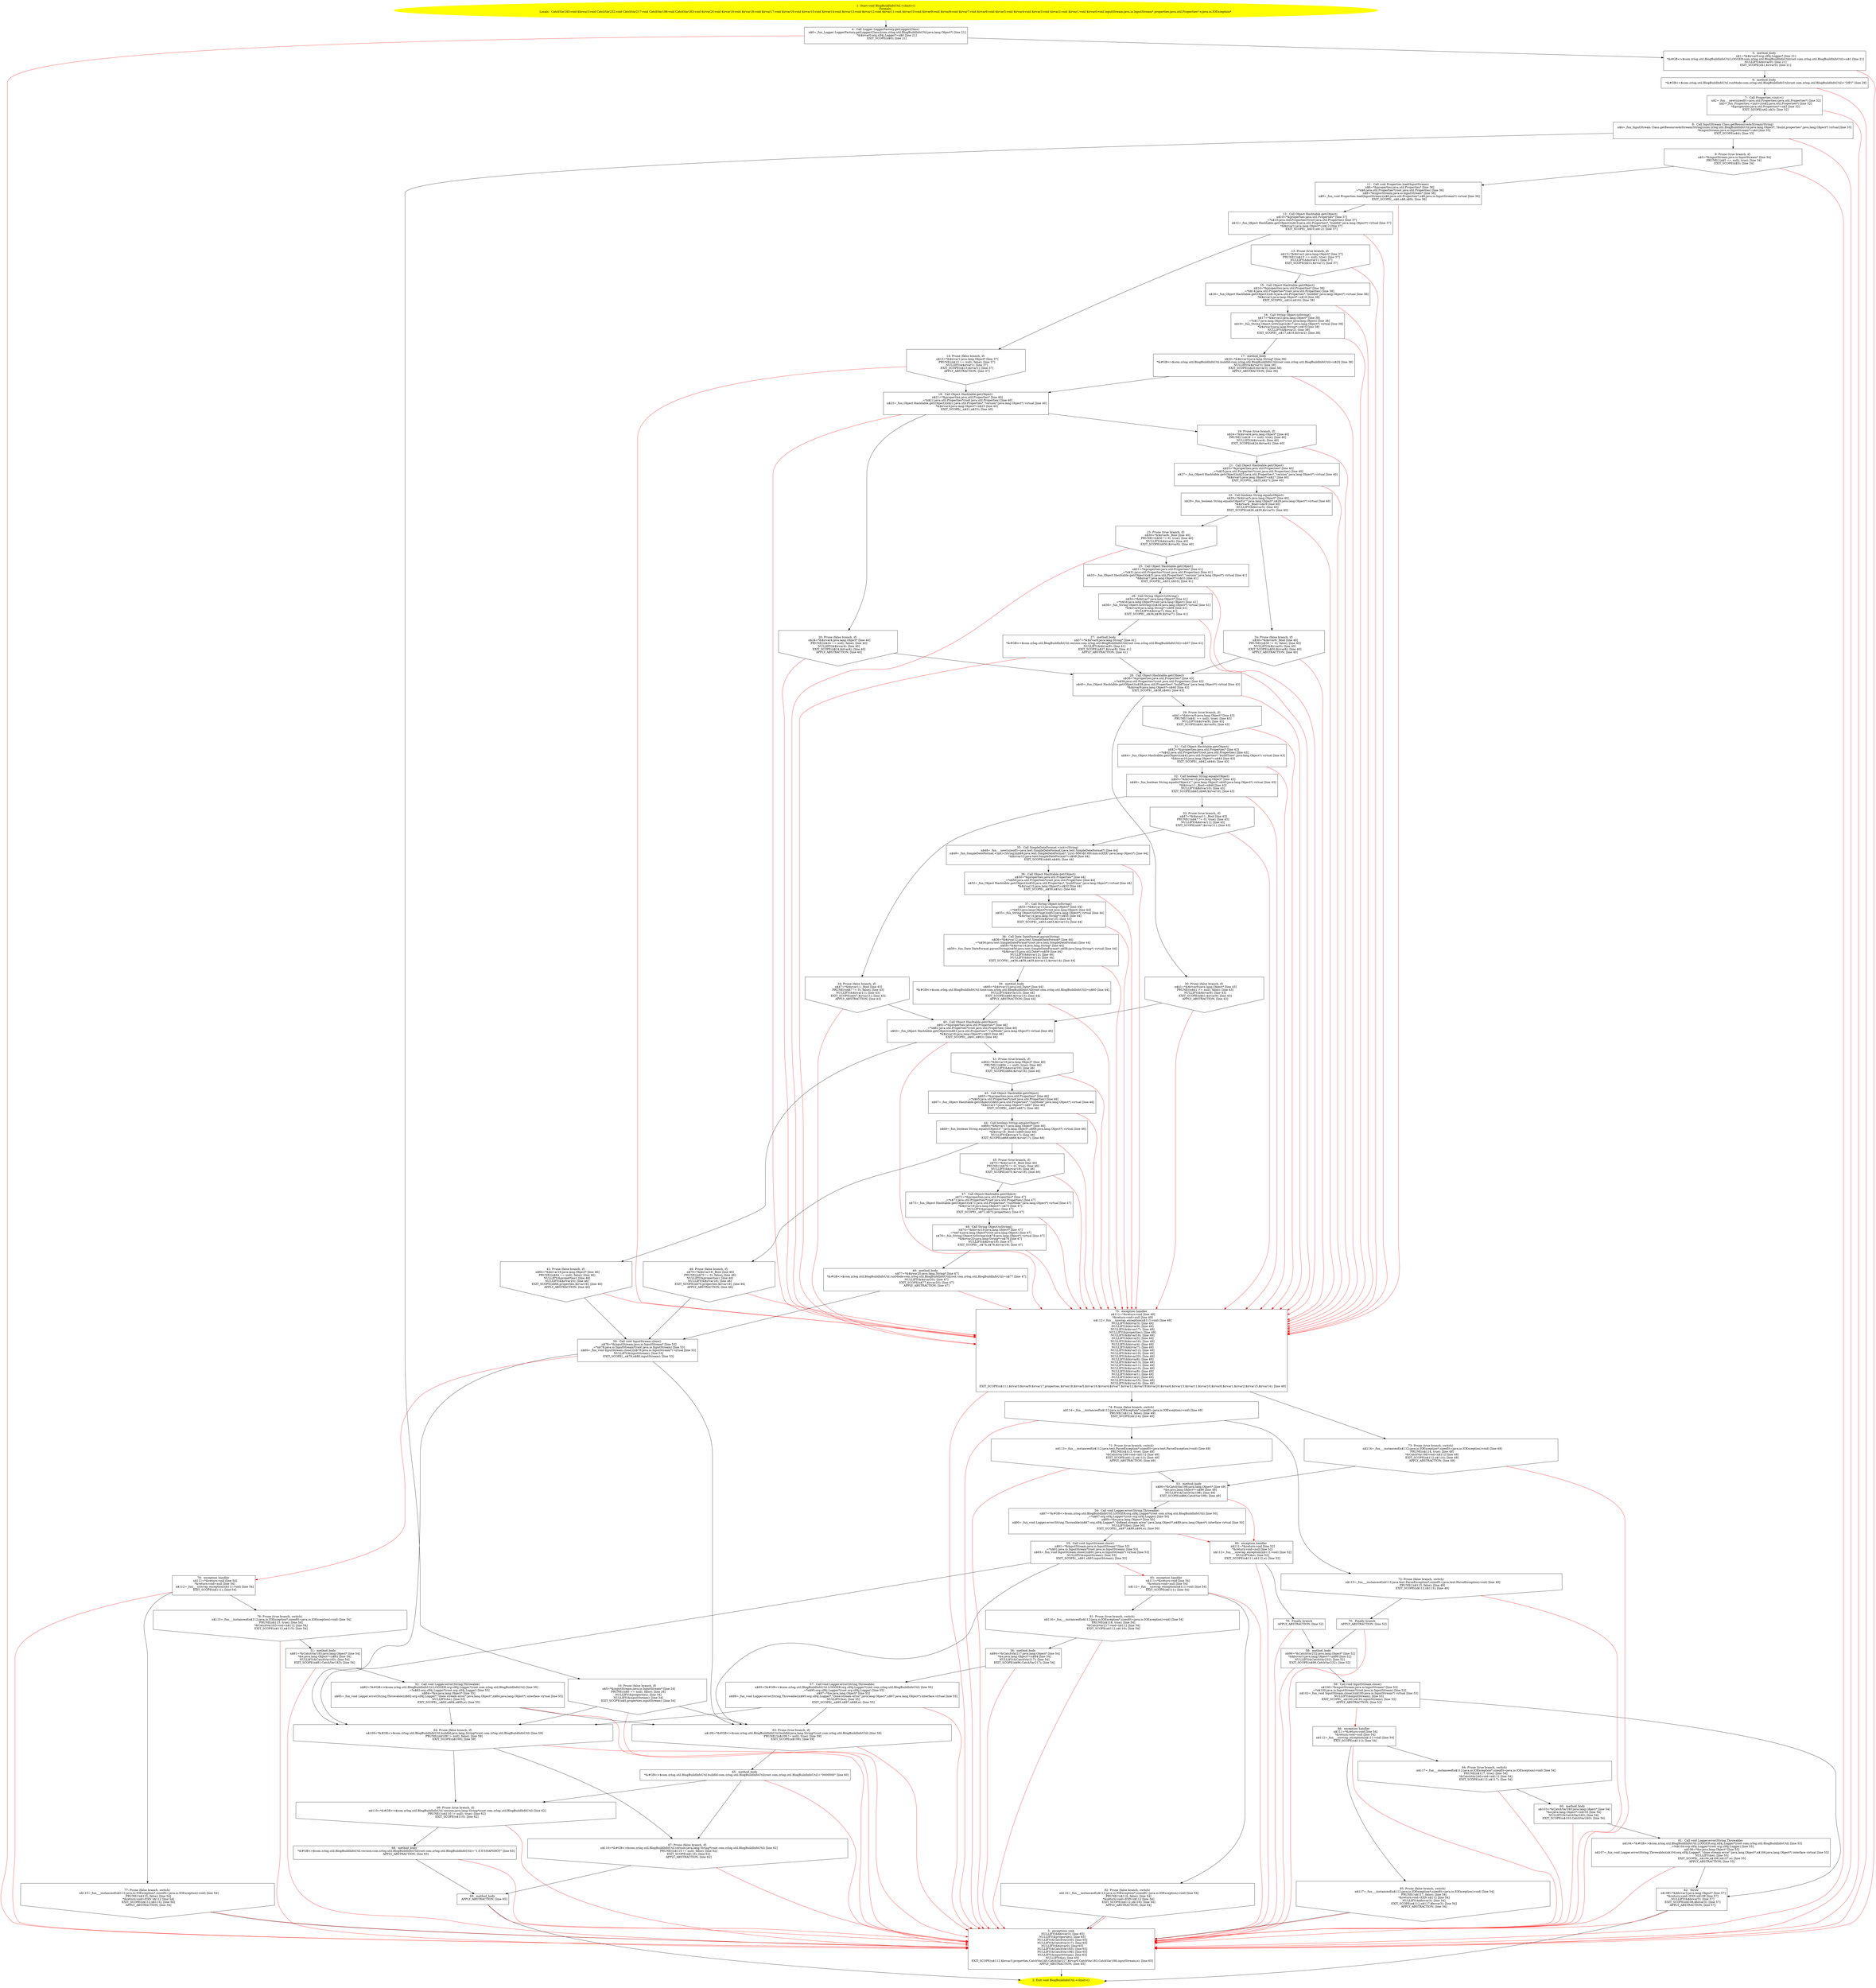 /* @generated */
digraph cfg {
"com.zrlog.util.BlogBuildInfoUtil.<clinit>():void.a2035f91d74c93f0c8d49aeecde5f120_1" [label="1: Start void BlogBuildInfoUtil.<clinit>()\nFormals: \nLocals:  CatchVar240:void $bcvar3:void CatchVar232:void CatchVar217:void CatchVar198:void CatchVar183:void $irvar20:void $irvar19:void $irvar18:void $irvar17:void $irvar16:void $irvar15:void $irvar14:void $irvar13:void $irvar12:void $irvar11:void $irvar10:void $irvar9:void $irvar8:void $irvar7:void $irvar6:void $irvar5:void $irvar4:void $irvar3:void $irvar2:void $irvar1:void $irvar0:void inputStream:java.io.InputStream* properties:java.util.Properties* e:java.io.IOException* \n  " color=yellow style=filled]
	

	 "com.zrlog.util.BlogBuildInfoUtil.<clinit>():void.a2035f91d74c93f0c8d49aeecde5f120_1" -> "com.zrlog.util.BlogBuildInfoUtil.<clinit>():void.a2035f91d74c93f0c8d49aeecde5f120_4" ;
"com.zrlog.util.BlogBuildInfoUtil.<clinit>():void.a2035f91d74c93f0c8d49aeecde5f120_2" [label="2: Exit void BlogBuildInfoUtil.<clinit>() \n  " color=yellow style=filled]
	

"com.zrlog.util.BlogBuildInfoUtil.<clinit>():void.a2035f91d74c93f0c8d49aeecde5f120_3" [label="3:  exceptions sink \n   NULLIFY(&$bcvar3); [line 65]\n  NULLIFY(&properties); [line 65]\n  NULLIFY(&CatchVar240); [line 65]\n  NULLIFY(&CatchVar217); [line 65]\n  NULLIFY(&$irvar0); [line 65]\n  NULLIFY(&CatchVar183); [line 65]\n  NULLIFY(&CatchVar198); [line 65]\n  NULLIFY(&inputStream); [line 65]\n  NULLIFY(&e); [line 65]\n  EXIT_SCOPE(n$112,$bcvar3,properties,CatchVar240,CatchVar217,$irvar0,CatchVar183,CatchVar198,inputStream,e); [line 65]\n  APPLY_ABSTRACTION; [line 65]\n " shape="box"]
	

	 "com.zrlog.util.BlogBuildInfoUtil.<clinit>():void.a2035f91d74c93f0c8d49aeecde5f120_3" -> "com.zrlog.util.BlogBuildInfoUtil.<clinit>():void.a2035f91d74c93f0c8d49aeecde5f120_2" ;
"com.zrlog.util.BlogBuildInfoUtil.<clinit>():void.a2035f91d74c93f0c8d49aeecde5f120_4" [label="4:  Call Logger LoggerFactory.getLogger(Class) \n   n$0=_fun_Logger LoggerFactory.getLogger(Class)(com.zrlog.util.BlogBuildInfoUtil:java.lang.Object*) [line 21]\n  *&$irvar0:org.slf4j.Logger*=n$0 [line 21]\n  EXIT_SCOPE(n$0); [line 21]\n " shape="box"]
	

	 "com.zrlog.util.BlogBuildInfoUtil.<clinit>():void.a2035f91d74c93f0c8d49aeecde5f120_4" -> "com.zrlog.util.BlogBuildInfoUtil.<clinit>():void.a2035f91d74c93f0c8d49aeecde5f120_5" ;
	 "com.zrlog.util.BlogBuildInfoUtil.<clinit>():void.a2035f91d74c93f0c8d49aeecde5f120_4" -> "com.zrlog.util.BlogBuildInfoUtil.<clinit>():void.a2035f91d74c93f0c8d49aeecde5f120_3" [color="red" ];
"com.zrlog.util.BlogBuildInfoUtil.<clinit>():void.a2035f91d74c93f0c8d49aeecde5f120_5" [label="5:  method_body \n   n$1=*&$irvar0:org.slf4j.Logger* [line 21]\n  *&#GB<>$com.zrlog.util.BlogBuildInfoUtil.LOGGER:com.zrlog.util.BlogBuildInfoUtil(root com.zrlog.util.BlogBuildInfoUtil)=n$1 [line 21]\n  NULLIFY(&$irvar0); [line 21]\n  EXIT_SCOPE(n$1,$irvar0); [line 21]\n " shape="box"]
	

	 "com.zrlog.util.BlogBuildInfoUtil.<clinit>():void.a2035f91d74c93f0c8d49aeecde5f120_5" -> "com.zrlog.util.BlogBuildInfoUtil.<clinit>():void.a2035f91d74c93f0c8d49aeecde5f120_6" ;
	 "com.zrlog.util.BlogBuildInfoUtil.<clinit>():void.a2035f91d74c93f0c8d49aeecde5f120_5" -> "com.zrlog.util.BlogBuildInfoUtil.<clinit>():void.a2035f91d74c93f0c8d49aeecde5f120_3" [color="red" ];
"com.zrlog.util.BlogBuildInfoUtil.<clinit>():void.a2035f91d74c93f0c8d49aeecde5f120_6" [label="6:  method_body \n   *&#GB<>$com.zrlog.util.BlogBuildInfoUtil.runMode:com.zrlog.util.BlogBuildInfoUtil(root com.zrlog.util.BlogBuildInfoUtil)=\"DEV\" [line 29]\n " shape="box"]
	

	 "com.zrlog.util.BlogBuildInfoUtil.<clinit>():void.a2035f91d74c93f0c8d49aeecde5f120_6" -> "com.zrlog.util.BlogBuildInfoUtil.<clinit>():void.a2035f91d74c93f0c8d49aeecde5f120_7" ;
	 "com.zrlog.util.BlogBuildInfoUtil.<clinit>():void.a2035f91d74c93f0c8d49aeecde5f120_6" -> "com.zrlog.util.BlogBuildInfoUtil.<clinit>():void.a2035f91d74c93f0c8d49aeecde5f120_3" [color="red" ];
"com.zrlog.util.BlogBuildInfoUtil.<clinit>():void.a2035f91d74c93f0c8d49aeecde5f120_7" [label="7:  Call Properties.<init>() \n   n$2=_fun___new(sizeof(t=java.util.Properties):java.util.Properties*) [line 32]\n  n$3=_fun_Properties.<init>()(n$2:java.util.Properties*) [line 32]\n  *&properties:java.util.Properties*=n$2 [line 32]\n  EXIT_SCOPE(n$2,n$3); [line 32]\n " shape="box"]
	

	 "com.zrlog.util.BlogBuildInfoUtil.<clinit>():void.a2035f91d74c93f0c8d49aeecde5f120_7" -> "com.zrlog.util.BlogBuildInfoUtil.<clinit>():void.a2035f91d74c93f0c8d49aeecde5f120_8" ;
	 "com.zrlog.util.BlogBuildInfoUtil.<clinit>():void.a2035f91d74c93f0c8d49aeecde5f120_7" -> "com.zrlog.util.BlogBuildInfoUtil.<clinit>():void.a2035f91d74c93f0c8d49aeecde5f120_3" [color="red" ];
"com.zrlog.util.BlogBuildInfoUtil.<clinit>():void.a2035f91d74c93f0c8d49aeecde5f120_8" [label="8:  Call InputStream Class.getResourceAsStream(String) \n   n$4=_fun_InputStream Class.getResourceAsStream(String)(com.zrlog.util.BlogBuildInfoUtil:java.lang.Object*,\"/build.properties\":java.lang.Object*) virtual [line 33]\n  *&inputStream:java.io.InputStream*=n$4 [line 33]\n  EXIT_SCOPE(n$4); [line 33]\n " shape="box"]
	

	 "com.zrlog.util.BlogBuildInfoUtil.<clinit>():void.a2035f91d74c93f0c8d49aeecde5f120_8" -> "com.zrlog.util.BlogBuildInfoUtil.<clinit>():void.a2035f91d74c93f0c8d49aeecde5f120_9" ;
	 "com.zrlog.util.BlogBuildInfoUtil.<clinit>():void.a2035f91d74c93f0c8d49aeecde5f120_8" -> "com.zrlog.util.BlogBuildInfoUtil.<clinit>():void.a2035f91d74c93f0c8d49aeecde5f120_10" ;
	 "com.zrlog.util.BlogBuildInfoUtil.<clinit>():void.a2035f91d74c93f0c8d49aeecde5f120_8" -> "com.zrlog.util.BlogBuildInfoUtil.<clinit>():void.a2035f91d74c93f0c8d49aeecde5f120_3" [color="red" ];
"com.zrlog.util.BlogBuildInfoUtil.<clinit>():void.a2035f91d74c93f0c8d49aeecde5f120_9" [label="9: Prune (true branch, if) \n   n$5=*&inputStream:java.io.InputStream* [line 34]\n  PRUNE(!(n$5 == null), true); [line 34]\n  EXIT_SCOPE(n$5); [line 34]\n " shape="invhouse"]
	

	 "com.zrlog.util.BlogBuildInfoUtil.<clinit>():void.a2035f91d74c93f0c8d49aeecde5f120_9" -> "com.zrlog.util.BlogBuildInfoUtil.<clinit>():void.a2035f91d74c93f0c8d49aeecde5f120_11" ;
	 "com.zrlog.util.BlogBuildInfoUtil.<clinit>():void.a2035f91d74c93f0c8d49aeecde5f120_9" -> "com.zrlog.util.BlogBuildInfoUtil.<clinit>():void.a2035f91d74c93f0c8d49aeecde5f120_3" [color="red" ];
"com.zrlog.util.BlogBuildInfoUtil.<clinit>():void.a2035f91d74c93f0c8d49aeecde5f120_10" [label="10: Prune (false branch, if) \n   n$5=*&inputStream:java.io.InputStream* [line 34]\n  PRUNE((n$5 == null), false); [line 34]\n  NULLIFY(&properties); [line 34]\n  NULLIFY(&inputStream); [line 34]\n  EXIT_SCOPE(n$5,properties,inputStream); [line 34]\n " shape="invhouse"]
	

	 "com.zrlog.util.BlogBuildInfoUtil.<clinit>():void.a2035f91d74c93f0c8d49aeecde5f120_10" -> "com.zrlog.util.BlogBuildInfoUtil.<clinit>():void.a2035f91d74c93f0c8d49aeecde5f120_63" ;
	 "com.zrlog.util.BlogBuildInfoUtil.<clinit>():void.a2035f91d74c93f0c8d49aeecde5f120_10" -> "com.zrlog.util.BlogBuildInfoUtil.<clinit>():void.a2035f91d74c93f0c8d49aeecde5f120_64" ;
	 "com.zrlog.util.BlogBuildInfoUtil.<clinit>():void.a2035f91d74c93f0c8d49aeecde5f120_10" -> "com.zrlog.util.BlogBuildInfoUtil.<clinit>():void.a2035f91d74c93f0c8d49aeecde5f120_3" [color="red" ];
"com.zrlog.util.BlogBuildInfoUtil.<clinit>():void.a2035f91d74c93f0c8d49aeecde5f120_11" [label="11:  Call void Properties.load(InputStream) \n   n$6=*&properties:java.util.Properties* [line 36]\n  _=*n$6:java.util.Properties*(root java.util.Properties) [line 36]\n  n$8=*&inputStream:java.io.InputStream* [line 36]\n  n$9=_fun_void Properties.load(InputStream)(n$6:java.util.Properties*,n$8:java.io.InputStream*) virtual [line 36]\n  EXIT_SCOPE(_,n$6,n$8,n$9); [line 36]\n " shape="box"]
	

	 "com.zrlog.util.BlogBuildInfoUtil.<clinit>():void.a2035f91d74c93f0c8d49aeecde5f120_11" -> "com.zrlog.util.BlogBuildInfoUtil.<clinit>():void.a2035f91d74c93f0c8d49aeecde5f120_12" ;
	 "com.zrlog.util.BlogBuildInfoUtil.<clinit>():void.a2035f91d74c93f0c8d49aeecde5f120_11" -> "com.zrlog.util.BlogBuildInfoUtil.<clinit>():void.a2035f91d74c93f0c8d49aeecde5f120_75" [color="red" ];
"com.zrlog.util.BlogBuildInfoUtil.<clinit>():void.a2035f91d74c93f0c8d49aeecde5f120_12" [label="12:  Call Object Hashtable.get(Object) \n   n$10=*&properties:java.util.Properties* [line 37]\n  _=*n$10:java.util.Properties*(root java.util.Properties) [line 37]\n  n$12=_fun_Object Hashtable.get(Object)(n$10:java.util.Properties*,\"buildId\":java.lang.Object*) virtual [line 37]\n  *&$irvar1:java.lang.Object*=n$12 [line 37]\n  EXIT_SCOPE(_,n$10,n$12); [line 37]\n " shape="box"]
	

	 "com.zrlog.util.BlogBuildInfoUtil.<clinit>():void.a2035f91d74c93f0c8d49aeecde5f120_12" -> "com.zrlog.util.BlogBuildInfoUtil.<clinit>():void.a2035f91d74c93f0c8d49aeecde5f120_13" ;
	 "com.zrlog.util.BlogBuildInfoUtil.<clinit>():void.a2035f91d74c93f0c8d49aeecde5f120_12" -> "com.zrlog.util.BlogBuildInfoUtil.<clinit>():void.a2035f91d74c93f0c8d49aeecde5f120_14" ;
	 "com.zrlog.util.BlogBuildInfoUtil.<clinit>():void.a2035f91d74c93f0c8d49aeecde5f120_12" -> "com.zrlog.util.BlogBuildInfoUtil.<clinit>():void.a2035f91d74c93f0c8d49aeecde5f120_75" [color="red" ];
"com.zrlog.util.BlogBuildInfoUtil.<clinit>():void.a2035f91d74c93f0c8d49aeecde5f120_13" [label="13: Prune (true branch, if) \n   n$13=*&$irvar1:java.lang.Object* [line 37]\n  PRUNE(!(n$13 == null), true); [line 37]\n  NULLIFY(&$irvar1); [line 37]\n  EXIT_SCOPE(n$13,$irvar1); [line 37]\n " shape="invhouse"]
	

	 "com.zrlog.util.BlogBuildInfoUtil.<clinit>():void.a2035f91d74c93f0c8d49aeecde5f120_13" -> "com.zrlog.util.BlogBuildInfoUtil.<clinit>():void.a2035f91d74c93f0c8d49aeecde5f120_15" ;
	 "com.zrlog.util.BlogBuildInfoUtil.<clinit>():void.a2035f91d74c93f0c8d49aeecde5f120_13" -> "com.zrlog.util.BlogBuildInfoUtil.<clinit>():void.a2035f91d74c93f0c8d49aeecde5f120_75" [color="red" ];
"com.zrlog.util.BlogBuildInfoUtil.<clinit>():void.a2035f91d74c93f0c8d49aeecde5f120_14" [label="14: Prune (false branch, if) \n   n$13=*&$irvar1:java.lang.Object* [line 37]\n  PRUNE((n$13 == null), false); [line 37]\n  NULLIFY(&$irvar1); [line 37]\n  EXIT_SCOPE(n$13,$irvar1); [line 37]\n  APPLY_ABSTRACTION; [line 37]\n " shape="invhouse"]
	

	 "com.zrlog.util.BlogBuildInfoUtil.<clinit>():void.a2035f91d74c93f0c8d49aeecde5f120_14" -> "com.zrlog.util.BlogBuildInfoUtil.<clinit>():void.a2035f91d74c93f0c8d49aeecde5f120_18" ;
	 "com.zrlog.util.BlogBuildInfoUtil.<clinit>():void.a2035f91d74c93f0c8d49aeecde5f120_14" -> "com.zrlog.util.BlogBuildInfoUtil.<clinit>():void.a2035f91d74c93f0c8d49aeecde5f120_75" [color="red" ];
"com.zrlog.util.BlogBuildInfoUtil.<clinit>():void.a2035f91d74c93f0c8d49aeecde5f120_15" [label="15:  Call Object Hashtable.get(Object) \n   n$14=*&properties:java.util.Properties* [line 38]\n  _=*n$14:java.util.Properties*(root java.util.Properties) [line 38]\n  n$16=_fun_Object Hashtable.get(Object)(n$14:java.util.Properties*,\"buildId\":java.lang.Object*) virtual [line 38]\n  *&$irvar2:java.lang.Object*=n$16 [line 38]\n  EXIT_SCOPE(_,n$14,n$16); [line 38]\n " shape="box"]
	

	 "com.zrlog.util.BlogBuildInfoUtil.<clinit>():void.a2035f91d74c93f0c8d49aeecde5f120_15" -> "com.zrlog.util.BlogBuildInfoUtil.<clinit>():void.a2035f91d74c93f0c8d49aeecde5f120_16" ;
	 "com.zrlog.util.BlogBuildInfoUtil.<clinit>():void.a2035f91d74c93f0c8d49aeecde5f120_15" -> "com.zrlog.util.BlogBuildInfoUtil.<clinit>():void.a2035f91d74c93f0c8d49aeecde5f120_75" [color="red" ];
"com.zrlog.util.BlogBuildInfoUtil.<clinit>():void.a2035f91d74c93f0c8d49aeecde5f120_16" [label="16:  Call String Object.toString() \n   n$17=*&$irvar2:java.lang.Object* [line 38]\n  _=*n$17:java.lang.Object*(root java.lang.Object) [line 38]\n  n$19=_fun_String Object.toString()(n$17:java.lang.Object*) virtual [line 38]\n  *&$irvar3:java.lang.String*=n$19 [line 38]\n  NULLIFY(&$irvar2); [line 38]\n  EXIT_SCOPE(_,n$17,n$19,$irvar2); [line 38]\n " shape="box"]
	

	 "com.zrlog.util.BlogBuildInfoUtil.<clinit>():void.a2035f91d74c93f0c8d49aeecde5f120_16" -> "com.zrlog.util.BlogBuildInfoUtil.<clinit>():void.a2035f91d74c93f0c8d49aeecde5f120_17" ;
	 "com.zrlog.util.BlogBuildInfoUtil.<clinit>():void.a2035f91d74c93f0c8d49aeecde5f120_16" -> "com.zrlog.util.BlogBuildInfoUtil.<clinit>():void.a2035f91d74c93f0c8d49aeecde5f120_75" [color="red" ];
"com.zrlog.util.BlogBuildInfoUtil.<clinit>():void.a2035f91d74c93f0c8d49aeecde5f120_17" [label="17:  method_body \n   n$20=*&$irvar3:java.lang.String* [line 38]\n  *&#GB<>$com.zrlog.util.BlogBuildInfoUtil.buildId:com.zrlog.util.BlogBuildInfoUtil(root com.zrlog.util.BlogBuildInfoUtil)=n$20 [line 38]\n  NULLIFY(&$irvar3); [line 38]\n  EXIT_SCOPE(n$20,$irvar3); [line 38]\n  APPLY_ABSTRACTION; [line 38]\n " shape="box"]
	

	 "com.zrlog.util.BlogBuildInfoUtil.<clinit>():void.a2035f91d74c93f0c8d49aeecde5f120_17" -> "com.zrlog.util.BlogBuildInfoUtil.<clinit>():void.a2035f91d74c93f0c8d49aeecde5f120_18" ;
	 "com.zrlog.util.BlogBuildInfoUtil.<clinit>():void.a2035f91d74c93f0c8d49aeecde5f120_17" -> "com.zrlog.util.BlogBuildInfoUtil.<clinit>():void.a2035f91d74c93f0c8d49aeecde5f120_75" [color="red" ];
"com.zrlog.util.BlogBuildInfoUtil.<clinit>():void.a2035f91d74c93f0c8d49aeecde5f120_18" [label="18:  Call Object Hashtable.get(Object) \n   n$21=*&properties:java.util.Properties* [line 40]\n  _=*n$21:java.util.Properties*(root java.util.Properties) [line 40]\n  n$23=_fun_Object Hashtable.get(Object)(n$21:java.util.Properties*,\"version\":java.lang.Object*) virtual [line 40]\n  *&$irvar4:java.lang.Object*=n$23 [line 40]\n  EXIT_SCOPE(_,n$21,n$23); [line 40]\n " shape="box"]
	

	 "com.zrlog.util.BlogBuildInfoUtil.<clinit>():void.a2035f91d74c93f0c8d49aeecde5f120_18" -> "com.zrlog.util.BlogBuildInfoUtil.<clinit>():void.a2035f91d74c93f0c8d49aeecde5f120_19" ;
	 "com.zrlog.util.BlogBuildInfoUtil.<clinit>():void.a2035f91d74c93f0c8d49aeecde5f120_18" -> "com.zrlog.util.BlogBuildInfoUtil.<clinit>():void.a2035f91d74c93f0c8d49aeecde5f120_20" ;
	 "com.zrlog.util.BlogBuildInfoUtil.<clinit>():void.a2035f91d74c93f0c8d49aeecde5f120_18" -> "com.zrlog.util.BlogBuildInfoUtil.<clinit>():void.a2035f91d74c93f0c8d49aeecde5f120_75" [color="red" ];
"com.zrlog.util.BlogBuildInfoUtil.<clinit>():void.a2035f91d74c93f0c8d49aeecde5f120_19" [label="19: Prune (true branch, if) \n   n$24=*&$irvar4:java.lang.Object* [line 40]\n  PRUNE(!(n$24 == null), true); [line 40]\n  NULLIFY(&$irvar4); [line 40]\n  EXIT_SCOPE(n$24,$irvar4); [line 40]\n " shape="invhouse"]
	

	 "com.zrlog.util.BlogBuildInfoUtil.<clinit>():void.a2035f91d74c93f0c8d49aeecde5f120_19" -> "com.zrlog.util.BlogBuildInfoUtil.<clinit>():void.a2035f91d74c93f0c8d49aeecde5f120_21" ;
	 "com.zrlog.util.BlogBuildInfoUtil.<clinit>():void.a2035f91d74c93f0c8d49aeecde5f120_19" -> "com.zrlog.util.BlogBuildInfoUtil.<clinit>():void.a2035f91d74c93f0c8d49aeecde5f120_75" [color="red" ];
"com.zrlog.util.BlogBuildInfoUtil.<clinit>():void.a2035f91d74c93f0c8d49aeecde5f120_20" [label="20: Prune (false branch, if) \n   n$24=*&$irvar4:java.lang.Object* [line 40]\n  PRUNE((n$24 == null), false); [line 40]\n  NULLIFY(&$irvar4); [line 40]\n  EXIT_SCOPE(n$24,$irvar4); [line 40]\n  APPLY_ABSTRACTION; [line 40]\n " shape="invhouse"]
	

	 "com.zrlog.util.BlogBuildInfoUtil.<clinit>():void.a2035f91d74c93f0c8d49aeecde5f120_20" -> "com.zrlog.util.BlogBuildInfoUtil.<clinit>():void.a2035f91d74c93f0c8d49aeecde5f120_28" ;
	 "com.zrlog.util.BlogBuildInfoUtil.<clinit>():void.a2035f91d74c93f0c8d49aeecde5f120_20" -> "com.zrlog.util.BlogBuildInfoUtil.<clinit>():void.a2035f91d74c93f0c8d49aeecde5f120_75" [color="red" ];
"com.zrlog.util.BlogBuildInfoUtil.<clinit>():void.a2035f91d74c93f0c8d49aeecde5f120_21" [label="21:  Call Object Hashtable.get(Object) \n   n$25=*&properties:java.util.Properties* [line 40]\n  _=*n$25:java.util.Properties*(root java.util.Properties) [line 40]\n  n$27=_fun_Object Hashtable.get(Object)(n$25:java.util.Properties*,\"version\":java.lang.Object*) virtual [line 40]\n  *&$irvar5:java.lang.Object*=n$27 [line 40]\n  EXIT_SCOPE(_,n$25,n$27); [line 40]\n " shape="box"]
	

	 "com.zrlog.util.BlogBuildInfoUtil.<clinit>():void.a2035f91d74c93f0c8d49aeecde5f120_21" -> "com.zrlog.util.BlogBuildInfoUtil.<clinit>():void.a2035f91d74c93f0c8d49aeecde5f120_22" ;
	 "com.zrlog.util.BlogBuildInfoUtil.<clinit>():void.a2035f91d74c93f0c8d49aeecde5f120_21" -> "com.zrlog.util.BlogBuildInfoUtil.<clinit>():void.a2035f91d74c93f0c8d49aeecde5f120_75" [color="red" ];
"com.zrlog.util.BlogBuildInfoUtil.<clinit>():void.a2035f91d74c93f0c8d49aeecde5f120_22" [label="22:  Call boolean String.equals(Object) \n   n$28=*&$irvar5:java.lang.Object* [line 40]\n  n$29=_fun_boolean String.equals(Object)(\"\":java.lang.Object*,n$28:java.lang.Object*) virtual [line 40]\n  *&$irvar6:_Bool=n$29 [line 40]\n  NULLIFY(&$irvar5); [line 40]\n  EXIT_SCOPE(n$28,n$29,$irvar5); [line 40]\n " shape="box"]
	

	 "com.zrlog.util.BlogBuildInfoUtil.<clinit>():void.a2035f91d74c93f0c8d49aeecde5f120_22" -> "com.zrlog.util.BlogBuildInfoUtil.<clinit>():void.a2035f91d74c93f0c8d49aeecde5f120_23" ;
	 "com.zrlog.util.BlogBuildInfoUtil.<clinit>():void.a2035f91d74c93f0c8d49aeecde5f120_22" -> "com.zrlog.util.BlogBuildInfoUtil.<clinit>():void.a2035f91d74c93f0c8d49aeecde5f120_24" ;
	 "com.zrlog.util.BlogBuildInfoUtil.<clinit>():void.a2035f91d74c93f0c8d49aeecde5f120_22" -> "com.zrlog.util.BlogBuildInfoUtil.<clinit>():void.a2035f91d74c93f0c8d49aeecde5f120_75" [color="red" ];
"com.zrlog.util.BlogBuildInfoUtil.<clinit>():void.a2035f91d74c93f0c8d49aeecde5f120_23" [label="23: Prune (true branch, if) \n   n$30=*&$irvar6:_Bool [line 40]\n  PRUNE(!(n$30 != 0), true); [line 40]\n  NULLIFY(&$irvar6); [line 40]\n  EXIT_SCOPE(n$30,$irvar6); [line 40]\n " shape="invhouse"]
	

	 "com.zrlog.util.BlogBuildInfoUtil.<clinit>():void.a2035f91d74c93f0c8d49aeecde5f120_23" -> "com.zrlog.util.BlogBuildInfoUtil.<clinit>():void.a2035f91d74c93f0c8d49aeecde5f120_25" ;
	 "com.zrlog.util.BlogBuildInfoUtil.<clinit>():void.a2035f91d74c93f0c8d49aeecde5f120_23" -> "com.zrlog.util.BlogBuildInfoUtil.<clinit>():void.a2035f91d74c93f0c8d49aeecde5f120_75" [color="red" ];
"com.zrlog.util.BlogBuildInfoUtil.<clinit>():void.a2035f91d74c93f0c8d49aeecde5f120_24" [label="24: Prune (false branch, if) \n   n$30=*&$irvar6:_Bool [line 40]\n  PRUNE((n$30 != 0), false); [line 40]\n  NULLIFY(&$irvar6); [line 40]\n  EXIT_SCOPE(n$30,$irvar6); [line 40]\n  APPLY_ABSTRACTION; [line 40]\n " shape="invhouse"]
	

	 "com.zrlog.util.BlogBuildInfoUtil.<clinit>():void.a2035f91d74c93f0c8d49aeecde5f120_24" -> "com.zrlog.util.BlogBuildInfoUtil.<clinit>():void.a2035f91d74c93f0c8d49aeecde5f120_28" ;
	 "com.zrlog.util.BlogBuildInfoUtil.<clinit>():void.a2035f91d74c93f0c8d49aeecde5f120_24" -> "com.zrlog.util.BlogBuildInfoUtil.<clinit>():void.a2035f91d74c93f0c8d49aeecde5f120_75" [color="red" ];
"com.zrlog.util.BlogBuildInfoUtil.<clinit>():void.a2035f91d74c93f0c8d49aeecde5f120_25" [label="25:  Call Object Hashtable.get(Object) \n   n$31=*&properties:java.util.Properties* [line 41]\n  _=*n$31:java.util.Properties*(root java.util.Properties) [line 41]\n  n$33=_fun_Object Hashtable.get(Object)(n$31:java.util.Properties*,\"version\":java.lang.Object*) virtual [line 41]\n  *&$irvar7:java.lang.Object*=n$33 [line 41]\n  EXIT_SCOPE(_,n$31,n$33); [line 41]\n " shape="box"]
	

	 "com.zrlog.util.BlogBuildInfoUtil.<clinit>():void.a2035f91d74c93f0c8d49aeecde5f120_25" -> "com.zrlog.util.BlogBuildInfoUtil.<clinit>():void.a2035f91d74c93f0c8d49aeecde5f120_26" ;
	 "com.zrlog.util.BlogBuildInfoUtil.<clinit>():void.a2035f91d74c93f0c8d49aeecde5f120_25" -> "com.zrlog.util.BlogBuildInfoUtil.<clinit>():void.a2035f91d74c93f0c8d49aeecde5f120_75" [color="red" ];
"com.zrlog.util.BlogBuildInfoUtil.<clinit>():void.a2035f91d74c93f0c8d49aeecde5f120_26" [label="26:  Call String Object.toString() \n   n$34=*&$irvar7:java.lang.Object* [line 41]\n  _=*n$34:java.lang.Object*(root java.lang.Object) [line 41]\n  n$36=_fun_String Object.toString()(n$34:java.lang.Object*) virtual [line 41]\n  *&$irvar8:java.lang.String*=n$36 [line 41]\n  NULLIFY(&$irvar7); [line 41]\n  EXIT_SCOPE(_,n$34,n$36,$irvar7); [line 41]\n " shape="box"]
	

	 "com.zrlog.util.BlogBuildInfoUtil.<clinit>():void.a2035f91d74c93f0c8d49aeecde5f120_26" -> "com.zrlog.util.BlogBuildInfoUtil.<clinit>():void.a2035f91d74c93f0c8d49aeecde5f120_27" ;
	 "com.zrlog.util.BlogBuildInfoUtil.<clinit>():void.a2035f91d74c93f0c8d49aeecde5f120_26" -> "com.zrlog.util.BlogBuildInfoUtil.<clinit>():void.a2035f91d74c93f0c8d49aeecde5f120_75" [color="red" ];
"com.zrlog.util.BlogBuildInfoUtil.<clinit>():void.a2035f91d74c93f0c8d49aeecde5f120_27" [label="27:  method_body \n   n$37=*&$irvar8:java.lang.String* [line 41]\n  *&#GB<>$com.zrlog.util.BlogBuildInfoUtil.version:com.zrlog.util.BlogBuildInfoUtil(root com.zrlog.util.BlogBuildInfoUtil)=n$37 [line 41]\n  NULLIFY(&$irvar8); [line 41]\n  EXIT_SCOPE(n$37,$irvar8); [line 41]\n  APPLY_ABSTRACTION; [line 41]\n " shape="box"]
	

	 "com.zrlog.util.BlogBuildInfoUtil.<clinit>():void.a2035f91d74c93f0c8d49aeecde5f120_27" -> "com.zrlog.util.BlogBuildInfoUtil.<clinit>():void.a2035f91d74c93f0c8d49aeecde5f120_28" ;
	 "com.zrlog.util.BlogBuildInfoUtil.<clinit>():void.a2035f91d74c93f0c8d49aeecde5f120_27" -> "com.zrlog.util.BlogBuildInfoUtil.<clinit>():void.a2035f91d74c93f0c8d49aeecde5f120_75" [color="red" ];
"com.zrlog.util.BlogBuildInfoUtil.<clinit>():void.a2035f91d74c93f0c8d49aeecde5f120_28" [label="28:  Call Object Hashtable.get(Object) \n   n$38=*&properties:java.util.Properties* [line 43]\n  _=*n$38:java.util.Properties*(root java.util.Properties) [line 43]\n  n$40=_fun_Object Hashtable.get(Object)(n$38:java.util.Properties*,\"buildTime\":java.lang.Object*) virtual [line 43]\n  *&$irvar9:java.lang.Object*=n$40 [line 43]\n  EXIT_SCOPE(_,n$38,n$40); [line 43]\n " shape="box"]
	

	 "com.zrlog.util.BlogBuildInfoUtil.<clinit>():void.a2035f91d74c93f0c8d49aeecde5f120_28" -> "com.zrlog.util.BlogBuildInfoUtil.<clinit>():void.a2035f91d74c93f0c8d49aeecde5f120_29" ;
	 "com.zrlog.util.BlogBuildInfoUtil.<clinit>():void.a2035f91d74c93f0c8d49aeecde5f120_28" -> "com.zrlog.util.BlogBuildInfoUtil.<clinit>():void.a2035f91d74c93f0c8d49aeecde5f120_30" ;
	 "com.zrlog.util.BlogBuildInfoUtil.<clinit>():void.a2035f91d74c93f0c8d49aeecde5f120_28" -> "com.zrlog.util.BlogBuildInfoUtil.<clinit>():void.a2035f91d74c93f0c8d49aeecde5f120_75" [color="red" ];
"com.zrlog.util.BlogBuildInfoUtil.<clinit>():void.a2035f91d74c93f0c8d49aeecde5f120_29" [label="29: Prune (true branch, if) \n   n$41=*&$irvar9:java.lang.Object* [line 43]\n  PRUNE(!(n$41 == null), true); [line 43]\n  NULLIFY(&$irvar9); [line 43]\n  EXIT_SCOPE(n$41,$irvar9); [line 43]\n " shape="invhouse"]
	

	 "com.zrlog.util.BlogBuildInfoUtil.<clinit>():void.a2035f91d74c93f0c8d49aeecde5f120_29" -> "com.zrlog.util.BlogBuildInfoUtil.<clinit>():void.a2035f91d74c93f0c8d49aeecde5f120_31" ;
	 "com.zrlog.util.BlogBuildInfoUtil.<clinit>():void.a2035f91d74c93f0c8d49aeecde5f120_29" -> "com.zrlog.util.BlogBuildInfoUtil.<clinit>():void.a2035f91d74c93f0c8d49aeecde5f120_75" [color="red" ];
"com.zrlog.util.BlogBuildInfoUtil.<clinit>():void.a2035f91d74c93f0c8d49aeecde5f120_30" [label="30: Prune (false branch, if) \n   n$41=*&$irvar9:java.lang.Object* [line 43]\n  PRUNE((n$41 == null), false); [line 43]\n  NULLIFY(&$irvar9); [line 43]\n  EXIT_SCOPE(n$41,$irvar9); [line 43]\n  APPLY_ABSTRACTION; [line 43]\n " shape="invhouse"]
	

	 "com.zrlog.util.BlogBuildInfoUtil.<clinit>():void.a2035f91d74c93f0c8d49aeecde5f120_30" -> "com.zrlog.util.BlogBuildInfoUtil.<clinit>():void.a2035f91d74c93f0c8d49aeecde5f120_40" ;
	 "com.zrlog.util.BlogBuildInfoUtil.<clinit>():void.a2035f91d74c93f0c8d49aeecde5f120_30" -> "com.zrlog.util.BlogBuildInfoUtil.<clinit>():void.a2035f91d74c93f0c8d49aeecde5f120_75" [color="red" ];
"com.zrlog.util.BlogBuildInfoUtil.<clinit>():void.a2035f91d74c93f0c8d49aeecde5f120_31" [label="31:  Call Object Hashtable.get(Object) \n   n$42=*&properties:java.util.Properties* [line 43]\n  _=*n$42:java.util.Properties*(root java.util.Properties) [line 43]\n  n$44=_fun_Object Hashtable.get(Object)(n$42:java.util.Properties*,\"buildTime\":java.lang.Object*) virtual [line 43]\n  *&$irvar10:java.lang.Object*=n$44 [line 43]\n  EXIT_SCOPE(_,n$42,n$44); [line 43]\n " shape="box"]
	

	 "com.zrlog.util.BlogBuildInfoUtil.<clinit>():void.a2035f91d74c93f0c8d49aeecde5f120_31" -> "com.zrlog.util.BlogBuildInfoUtil.<clinit>():void.a2035f91d74c93f0c8d49aeecde5f120_32" ;
	 "com.zrlog.util.BlogBuildInfoUtil.<clinit>():void.a2035f91d74c93f0c8d49aeecde5f120_31" -> "com.zrlog.util.BlogBuildInfoUtil.<clinit>():void.a2035f91d74c93f0c8d49aeecde5f120_75" [color="red" ];
"com.zrlog.util.BlogBuildInfoUtil.<clinit>():void.a2035f91d74c93f0c8d49aeecde5f120_32" [label="32:  Call boolean String.equals(Object) \n   n$45=*&$irvar10:java.lang.Object* [line 43]\n  n$46=_fun_boolean String.equals(Object)(\"\":java.lang.Object*,n$45:java.lang.Object*) virtual [line 43]\n  *&$irvar11:_Bool=n$46 [line 43]\n  NULLIFY(&$irvar10); [line 43]\n  EXIT_SCOPE(n$45,n$46,$irvar10); [line 43]\n " shape="box"]
	

	 "com.zrlog.util.BlogBuildInfoUtil.<clinit>():void.a2035f91d74c93f0c8d49aeecde5f120_32" -> "com.zrlog.util.BlogBuildInfoUtil.<clinit>():void.a2035f91d74c93f0c8d49aeecde5f120_33" ;
	 "com.zrlog.util.BlogBuildInfoUtil.<clinit>():void.a2035f91d74c93f0c8d49aeecde5f120_32" -> "com.zrlog.util.BlogBuildInfoUtil.<clinit>():void.a2035f91d74c93f0c8d49aeecde5f120_34" ;
	 "com.zrlog.util.BlogBuildInfoUtil.<clinit>():void.a2035f91d74c93f0c8d49aeecde5f120_32" -> "com.zrlog.util.BlogBuildInfoUtil.<clinit>():void.a2035f91d74c93f0c8d49aeecde5f120_75" [color="red" ];
"com.zrlog.util.BlogBuildInfoUtil.<clinit>():void.a2035f91d74c93f0c8d49aeecde5f120_33" [label="33: Prune (true branch, if) \n   n$47=*&$irvar11:_Bool [line 43]\n  PRUNE(!(n$47 != 0), true); [line 43]\n  NULLIFY(&$irvar11); [line 43]\n  EXIT_SCOPE(n$47,$irvar11); [line 43]\n " shape="invhouse"]
	

	 "com.zrlog.util.BlogBuildInfoUtil.<clinit>():void.a2035f91d74c93f0c8d49aeecde5f120_33" -> "com.zrlog.util.BlogBuildInfoUtil.<clinit>():void.a2035f91d74c93f0c8d49aeecde5f120_35" ;
	 "com.zrlog.util.BlogBuildInfoUtil.<clinit>():void.a2035f91d74c93f0c8d49aeecde5f120_33" -> "com.zrlog.util.BlogBuildInfoUtil.<clinit>():void.a2035f91d74c93f0c8d49aeecde5f120_75" [color="red" ];
"com.zrlog.util.BlogBuildInfoUtil.<clinit>():void.a2035f91d74c93f0c8d49aeecde5f120_34" [label="34: Prune (false branch, if) \n   n$47=*&$irvar11:_Bool [line 43]\n  PRUNE((n$47 != 0), false); [line 43]\n  NULLIFY(&$irvar11); [line 43]\n  EXIT_SCOPE(n$47,$irvar11); [line 43]\n  APPLY_ABSTRACTION; [line 43]\n " shape="invhouse"]
	

	 "com.zrlog.util.BlogBuildInfoUtil.<clinit>():void.a2035f91d74c93f0c8d49aeecde5f120_34" -> "com.zrlog.util.BlogBuildInfoUtil.<clinit>():void.a2035f91d74c93f0c8d49aeecde5f120_40" ;
	 "com.zrlog.util.BlogBuildInfoUtil.<clinit>():void.a2035f91d74c93f0c8d49aeecde5f120_34" -> "com.zrlog.util.BlogBuildInfoUtil.<clinit>():void.a2035f91d74c93f0c8d49aeecde5f120_75" [color="red" ];
"com.zrlog.util.BlogBuildInfoUtil.<clinit>():void.a2035f91d74c93f0c8d49aeecde5f120_35" [label="35:  Call SimpleDateFormat.<init>(String) \n   n$48=_fun___new(sizeof(t=java.text.SimpleDateFormat):java.text.SimpleDateFormat*) [line 44]\n  n$49=_fun_SimpleDateFormat.<init>(String)(n$48:java.text.SimpleDateFormat*,\"yyyy-MM-dd HH:mm:ssXXX\":java.lang.Object*) [line 44]\n  *&$irvar12:java.text.SimpleDateFormat*=n$48 [line 44]\n  EXIT_SCOPE(n$48,n$49); [line 44]\n " shape="box"]
	

	 "com.zrlog.util.BlogBuildInfoUtil.<clinit>():void.a2035f91d74c93f0c8d49aeecde5f120_35" -> "com.zrlog.util.BlogBuildInfoUtil.<clinit>():void.a2035f91d74c93f0c8d49aeecde5f120_36" ;
	 "com.zrlog.util.BlogBuildInfoUtil.<clinit>():void.a2035f91d74c93f0c8d49aeecde5f120_35" -> "com.zrlog.util.BlogBuildInfoUtil.<clinit>():void.a2035f91d74c93f0c8d49aeecde5f120_75" [color="red" ];
"com.zrlog.util.BlogBuildInfoUtil.<clinit>():void.a2035f91d74c93f0c8d49aeecde5f120_36" [label="36:  Call Object Hashtable.get(Object) \n   n$50=*&properties:java.util.Properties* [line 44]\n  _=*n$50:java.util.Properties*(root java.util.Properties) [line 44]\n  n$52=_fun_Object Hashtable.get(Object)(n$50:java.util.Properties*,\"buildTime\":java.lang.Object*) virtual [line 44]\n  *&$irvar13:java.lang.Object*=n$52 [line 44]\n  EXIT_SCOPE(_,n$50,n$52); [line 44]\n " shape="box"]
	

	 "com.zrlog.util.BlogBuildInfoUtil.<clinit>():void.a2035f91d74c93f0c8d49aeecde5f120_36" -> "com.zrlog.util.BlogBuildInfoUtil.<clinit>():void.a2035f91d74c93f0c8d49aeecde5f120_37" ;
	 "com.zrlog.util.BlogBuildInfoUtil.<clinit>():void.a2035f91d74c93f0c8d49aeecde5f120_36" -> "com.zrlog.util.BlogBuildInfoUtil.<clinit>():void.a2035f91d74c93f0c8d49aeecde5f120_75" [color="red" ];
"com.zrlog.util.BlogBuildInfoUtil.<clinit>():void.a2035f91d74c93f0c8d49aeecde5f120_37" [label="37:  Call String Object.toString() \n   n$53=*&$irvar13:java.lang.Object* [line 44]\n  _=*n$53:java.lang.Object*(root java.lang.Object) [line 44]\n  n$55=_fun_String Object.toString()(n$53:java.lang.Object*) virtual [line 44]\n  *&$irvar14:java.lang.String*=n$55 [line 44]\n  NULLIFY(&$irvar13); [line 44]\n  EXIT_SCOPE(_,n$53,n$55,$irvar13); [line 44]\n " shape="box"]
	

	 "com.zrlog.util.BlogBuildInfoUtil.<clinit>():void.a2035f91d74c93f0c8d49aeecde5f120_37" -> "com.zrlog.util.BlogBuildInfoUtil.<clinit>():void.a2035f91d74c93f0c8d49aeecde5f120_38" ;
	 "com.zrlog.util.BlogBuildInfoUtil.<clinit>():void.a2035f91d74c93f0c8d49aeecde5f120_37" -> "com.zrlog.util.BlogBuildInfoUtil.<clinit>():void.a2035f91d74c93f0c8d49aeecde5f120_75" [color="red" ];
"com.zrlog.util.BlogBuildInfoUtil.<clinit>():void.a2035f91d74c93f0c8d49aeecde5f120_38" [label="38:  Call Date DateFormat.parse(String) \n   n$56=*&$irvar12:java.text.SimpleDateFormat* [line 44]\n  _=*n$56:java.text.SimpleDateFormat*(root java.text.SimpleDateFormat) [line 44]\n  n$58=*&$irvar14:java.lang.String* [line 44]\n  n$59=_fun_Date DateFormat.parse(String)(n$56:java.text.SimpleDateFormat*,n$58:java.lang.String*) virtual [line 44]\n  *&$irvar15:java.util.Date*=n$59 [line 44]\n  NULLIFY(&$irvar12); [line 44]\n  NULLIFY(&$irvar14); [line 44]\n  EXIT_SCOPE(_,n$56,n$58,n$59,$irvar12,$irvar14); [line 44]\n " shape="box"]
	

	 "com.zrlog.util.BlogBuildInfoUtil.<clinit>():void.a2035f91d74c93f0c8d49aeecde5f120_38" -> "com.zrlog.util.BlogBuildInfoUtil.<clinit>():void.a2035f91d74c93f0c8d49aeecde5f120_39" ;
	 "com.zrlog.util.BlogBuildInfoUtil.<clinit>():void.a2035f91d74c93f0c8d49aeecde5f120_38" -> "com.zrlog.util.BlogBuildInfoUtil.<clinit>():void.a2035f91d74c93f0c8d49aeecde5f120_75" [color="red" ];
"com.zrlog.util.BlogBuildInfoUtil.<clinit>():void.a2035f91d74c93f0c8d49aeecde5f120_39" [label="39:  method_body \n   n$60=*&$irvar15:java.util.Date* [line 44]\n  *&#GB<>$com.zrlog.util.BlogBuildInfoUtil.time:com.zrlog.util.BlogBuildInfoUtil(root com.zrlog.util.BlogBuildInfoUtil)=n$60 [line 44]\n  NULLIFY(&$irvar15); [line 44]\n  EXIT_SCOPE(n$60,$irvar15); [line 44]\n  APPLY_ABSTRACTION; [line 44]\n " shape="box"]
	

	 "com.zrlog.util.BlogBuildInfoUtil.<clinit>():void.a2035f91d74c93f0c8d49aeecde5f120_39" -> "com.zrlog.util.BlogBuildInfoUtil.<clinit>():void.a2035f91d74c93f0c8d49aeecde5f120_40" ;
	 "com.zrlog.util.BlogBuildInfoUtil.<clinit>():void.a2035f91d74c93f0c8d49aeecde5f120_39" -> "com.zrlog.util.BlogBuildInfoUtil.<clinit>():void.a2035f91d74c93f0c8d49aeecde5f120_75" [color="red" ];
"com.zrlog.util.BlogBuildInfoUtil.<clinit>():void.a2035f91d74c93f0c8d49aeecde5f120_40" [label="40:  Call Object Hashtable.get(Object) \n   n$61=*&properties:java.util.Properties* [line 46]\n  _=*n$61:java.util.Properties*(root java.util.Properties) [line 46]\n  n$63=_fun_Object Hashtable.get(Object)(n$61:java.util.Properties*,\"runMode\":java.lang.Object*) virtual [line 46]\n  *&$irvar16:java.lang.Object*=n$63 [line 46]\n  EXIT_SCOPE(_,n$61,n$63); [line 46]\n " shape="box"]
	

	 "com.zrlog.util.BlogBuildInfoUtil.<clinit>():void.a2035f91d74c93f0c8d49aeecde5f120_40" -> "com.zrlog.util.BlogBuildInfoUtil.<clinit>():void.a2035f91d74c93f0c8d49aeecde5f120_41" ;
	 "com.zrlog.util.BlogBuildInfoUtil.<clinit>():void.a2035f91d74c93f0c8d49aeecde5f120_40" -> "com.zrlog.util.BlogBuildInfoUtil.<clinit>():void.a2035f91d74c93f0c8d49aeecde5f120_42" ;
	 "com.zrlog.util.BlogBuildInfoUtil.<clinit>():void.a2035f91d74c93f0c8d49aeecde5f120_40" -> "com.zrlog.util.BlogBuildInfoUtil.<clinit>():void.a2035f91d74c93f0c8d49aeecde5f120_75" [color="red" ];
"com.zrlog.util.BlogBuildInfoUtil.<clinit>():void.a2035f91d74c93f0c8d49aeecde5f120_41" [label="41: Prune (true branch, if) \n   n$64=*&$irvar16:java.lang.Object* [line 46]\n  PRUNE(!(n$64 == null), true); [line 46]\n  NULLIFY(&$irvar16); [line 46]\n  EXIT_SCOPE(n$64,$irvar16); [line 46]\n " shape="invhouse"]
	

	 "com.zrlog.util.BlogBuildInfoUtil.<clinit>():void.a2035f91d74c93f0c8d49aeecde5f120_41" -> "com.zrlog.util.BlogBuildInfoUtil.<clinit>():void.a2035f91d74c93f0c8d49aeecde5f120_43" ;
	 "com.zrlog.util.BlogBuildInfoUtil.<clinit>():void.a2035f91d74c93f0c8d49aeecde5f120_41" -> "com.zrlog.util.BlogBuildInfoUtil.<clinit>():void.a2035f91d74c93f0c8d49aeecde5f120_75" [color="red" ];
"com.zrlog.util.BlogBuildInfoUtil.<clinit>():void.a2035f91d74c93f0c8d49aeecde5f120_42" [label="42: Prune (false branch, if) \n   n$64=*&$irvar16:java.lang.Object* [line 46]\n  PRUNE((n$64 == null), false); [line 46]\n  NULLIFY(&properties); [line 46]\n  NULLIFY(&$irvar16); [line 46]\n  EXIT_SCOPE(n$64,properties,$irvar16); [line 46]\n  APPLY_ABSTRACTION; [line 46]\n " shape="invhouse"]
	

	 "com.zrlog.util.BlogBuildInfoUtil.<clinit>():void.a2035f91d74c93f0c8d49aeecde5f120_42" -> "com.zrlog.util.BlogBuildInfoUtil.<clinit>():void.a2035f91d74c93f0c8d49aeecde5f120_50" ;
	 "com.zrlog.util.BlogBuildInfoUtil.<clinit>():void.a2035f91d74c93f0c8d49aeecde5f120_42" -> "com.zrlog.util.BlogBuildInfoUtil.<clinit>():void.a2035f91d74c93f0c8d49aeecde5f120_75" [color="red" ];
"com.zrlog.util.BlogBuildInfoUtil.<clinit>():void.a2035f91d74c93f0c8d49aeecde5f120_43" [label="43:  Call Object Hashtable.get(Object) \n   n$65=*&properties:java.util.Properties* [line 46]\n  _=*n$65:java.util.Properties*(root java.util.Properties) [line 46]\n  n$67=_fun_Object Hashtable.get(Object)(n$65:java.util.Properties*,\"runMode\":java.lang.Object*) virtual [line 46]\n  *&$irvar17:java.lang.Object*=n$67 [line 46]\n  EXIT_SCOPE(_,n$65,n$67); [line 46]\n " shape="box"]
	

	 "com.zrlog.util.BlogBuildInfoUtil.<clinit>():void.a2035f91d74c93f0c8d49aeecde5f120_43" -> "com.zrlog.util.BlogBuildInfoUtil.<clinit>():void.a2035f91d74c93f0c8d49aeecde5f120_44" ;
	 "com.zrlog.util.BlogBuildInfoUtil.<clinit>():void.a2035f91d74c93f0c8d49aeecde5f120_43" -> "com.zrlog.util.BlogBuildInfoUtil.<clinit>():void.a2035f91d74c93f0c8d49aeecde5f120_75" [color="red" ];
"com.zrlog.util.BlogBuildInfoUtil.<clinit>():void.a2035f91d74c93f0c8d49aeecde5f120_44" [label="44:  Call boolean String.equals(Object) \n   n$68=*&$irvar17:java.lang.Object* [line 46]\n  n$69=_fun_boolean String.equals(Object)(\"\":java.lang.Object*,n$68:java.lang.Object*) virtual [line 46]\n  *&$irvar18:_Bool=n$69 [line 46]\n  NULLIFY(&$irvar17); [line 46]\n  EXIT_SCOPE(n$68,n$69,$irvar17); [line 46]\n " shape="box"]
	

	 "com.zrlog.util.BlogBuildInfoUtil.<clinit>():void.a2035f91d74c93f0c8d49aeecde5f120_44" -> "com.zrlog.util.BlogBuildInfoUtil.<clinit>():void.a2035f91d74c93f0c8d49aeecde5f120_45" ;
	 "com.zrlog.util.BlogBuildInfoUtil.<clinit>():void.a2035f91d74c93f0c8d49aeecde5f120_44" -> "com.zrlog.util.BlogBuildInfoUtil.<clinit>():void.a2035f91d74c93f0c8d49aeecde5f120_46" ;
	 "com.zrlog.util.BlogBuildInfoUtil.<clinit>():void.a2035f91d74c93f0c8d49aeecde5f120_44" -> "com.zrlog.util.BlogBuildInfoUtil.<clinit>():void.a2035f91d74c93f0c8d49aeecde5f120_75" [color="red" ];
"com.zrlog.util.BlogBuildInfoUtil.<clinit>():void.a2035f91d74c93f0c8d49aeecde5f120_45" [label="45: Prune (true branch, if) \n   n$70=*&$irvar18:_Bool [line 46]\n  PRUNE(!(n$70 != 0), true); [line 46]\n  NULLIFY(&$irvar18); [line 46]\n  EXIT_SCOPE(n$70,$irvar18); [line 46]\n " shape="invhouse"]
	

	 "com.zrlog.util.BlogBuildInfoUtil.<clinit>():void.a2035f91d74c93f0c8d49aeecde5f120_45" -> "com.zrlog.util.BlogBuildInfoUtil.<clinit>():void.a2035f91d74c93f0c8d49aeecde5f120_47" ;
	 "com.zrlog.util.BlogBuildInfoUtil.<clinit>():void.a2035f91d74c93f0c8d49aeecde5f120_45" -> "com.zrlog.util.BlogBuildInfoUtil.<clinit>():void.a2035f91d74c93f0c8d49aeecde5f120_75" [color="red" ];
"com.zrlog.util.BlogBuildInfoUtil.<clinit>():void.a2035f91d74c93f0c8d49aeecde5f120_46" [label="46: Prune (false branch, if) \n   n$70=*&$irvar18:_Bool [line 46]\n  PRUNE((n$70 != 0), false); [line 46]\n  NULLIFY(&properties); [line 46]\n  NULLIFY(&$irvar18); [line 46]\n  EXIT_SCOPE(n$70,properties,$irvar18); [line 46]\n  APPLY_ABSTRACTION; [line 46]\n " shape="invhouse"]
	

	 "com.zrlog.util.BlogBuildInfoUtil.<clinit>():void.a2035f91d74c93f0c8d49aeecde5f120_46" -> "com.zrlog.util.BlogBuildInfoUtil.<clinit>():void.a2035f91d74c93f0c8d49aeecde5f120_50" ;
	 "com.zrlog.util.BlogBuildInfoUtil.<clinit>():void.a2035f91d74c93f0c8d49aeecde5f120_46" -> "com.zrlog.util.BlogBuildInfoUtil.<clinit>():void.a2035f91d74c93f0c8d49aeecde5f120_75" [color="red" ];
"com.zrlog.util.BlogBuildInfoUtil.<clinit>():void.a2035f91d74c93f0c8d49aeecde5f120_47" [label="47:  Call Object Hashtable.get(Object) \n   n$71=*&properties:java.util.Properties* [line 47]\n  _=*n$71:java.util.Properties*(root java.util.Properties) [line 47]\n  n$73=_fun_Object Hashtable.get(Object)(n$71:java.util.Properties*,\"runMode\":java.lang.Object*) virtual [line 47]\n  *&$irvar19:java.lang.Object*=n$73 [line 47]\n  NULLIFY(&properties); [line 47]\n  EXIT_SCOPE(_,n$71,n$73,properties); [line 47]\n " shape="box"]
	

	 "com.zrlog.util.BlogBuildInfoUtil.<clinit>():void.a2035f91d74c93f0c8d49aeecde5f120_47" -> "com.zrlog.util.BlogBuildInfoUtil.<clinit>():void.a2035f91d74c93f0c8d49aeecde5f120_48" ;
	 "com.zrlog.util.BlogBuildInfoUtil.<clinit>():void.a2035f91d74c93f0c8d49aeecde5f120_47" -> "com.zrlog.util.BlogBuildInfoUtil.<clinit>():void.a2035f91d74c93f0c8d49aeecde5f120_75" [color="red" ];
"com.zrlog.util.BlogBuildInfoUtil.<clinit>():void.a2035f91d74c93f0c8d49aeecde5f120_48" [label="48:  Call String Object.toString() \n   n$74=*&$irvar19:java.lang.Object* [line 47]\n  _=*n$74:java.lang.Object*(root java.lang.Object) [line 47]\n  n$76=_fun_String Object.toString()(n$74:java.lang.Object*) virtual [line 47]\n  *&$irvar20:java.lang.String*=n$76 [line 47]\n  NULLIFY(&$irvar19); [line 47]\n  EXIT_SCOPE(_,n$74,n$76,$irvar19); [line 47]\n " shape="box"]
	

	 "com.zrlog.util.BlogBuildInfoUtil.<clinit>():void.a2035f91d74c93f0c8d49aeecde5f120_48" -> "com.zrlog.util.BlogBuildInfoUtil.<clinit>():void.a2035f91d74c93f0c8d49aeecde5f120_49" ;
	 "com.zrlog.util.BlogBuildInfoUtil.<clinit>():void.a2035f91d74c93f0c8d49aeecde5f120_48" -> "com.zrlog.util.BlogBuildInfoUtil.<clinit>():void.a2035f91d74c93f0c8d49aeecde5f120_75" [color="red" ];
"com.zrlog.util.BlogBuildInfoUtil.<clinit>():void.a2035f91d74c93f0c8d49aeecde5f120_49" [label="49:  method_body \n   n$77=*&$irvar20:java.lang.String* [line 47]\n  *&#GB<>$com.zrlog.util.BlogBuildInfoUtil.runMode:com.zrlog.util.BlogBuildInfoUtil(root com.zrlog.util.BlogBuildInfoUtil)=n$77 [line 47]\n  NULLIFY(&$irvar20); [line 47]\n  EXIT_SCOPE(n$77,$irvar20); [line 47]\n  APPLY_ABSTRACTION; [line 47]\n " shape="box"]
	

	 "com.zrlog.util.BlogBuildInfoUtil.<clinit>():void.a2035f91d74c93f0c8d49aeecde5f120_49" -> "com.zrlog.util.BlogBuildInfoUtil.<clinit>():void.a2035f91d74c93f0c8d49aeecde5f120_50" ;
	 "com.zrlog.util.BlogBuildInfoUtil.<clinit>():void.a2035f91d74c93f0c8d49aeecde5f120_49" -> "com.zrlog.util.BlogBuildInfoUtil.<clinit>():void.a2035f91d74c93f0c8d49aeecde5f120_75" [color="red" ];
"com.zrlog.util.BlogBuildInfoUtil.<clinit>():void.a2035f91d74c93f0c8d49aeecde5f120_50" [label="50:  Call void InputStream.close() \n   n$78=*&inputStream:java.io.InputStream* [line 53]\n  _=*n$78:java.io.InputStream*(root java.io.InputStream) [line 53]\n  n$80=_fun_void InputStream.close()(n$78:java.io.InputStream*) virtual [line 53]\n  NULLIFY(&inputStream); [line 53]\n  EXIT_SCOPE(_,n$78,n$80,inputStream); [line 53]\n " shape="box"]
	

	 "com.zrlog.util.BlogBuildInfoUtil.<clinit>():void.a2035f91d74c93f0c8d49aeecde5f120_50" -> "com.zrlog.util.BlogBuildInfoUtil.<clinit>():void.a2035f91d74c93f0c8d49aeecde5f120_63" ;
	 "com.zrlog.util.BlogBuildInfoUtil.<clinit>():void.a2035f91d74c93f0c8d49aeecde5f120_50" -> "com.zrlog.util.BlogBuildInfoUtil.<clinit>():void.a2035f91d74c93f0c8d49aeecde5f120_64" ;
	 "com.zrlog.util.BlogBuildInfoUtil.<clinit>():void.a2035f91d74c93f0c8d49aeecde5f120_50" -> "com.zrlog.util.BlogBuildInfoUtil.<clinit>():void.a2035f91d74c93f0c8d49aeecde5f120_78" [color="red" ];
"com.zrlog.util.BlogBuildInfoUtil.<clinit>():void.a2035f91d74c93f0c8d49aeecde5f120_51" [label="51:  method_body \n   n$81=*&CatchVar183:java.lang.Object* [line 54]\n  *&e:java.lang.Object*=n$81 [line 54]\n  NULLIFY(&CatchVar183); [line 54]\n  EXIT_SCOPE(n$81,CatchVar183); [line 54]\n " shape="box"]
	

	 "com.zrlog.util.BlogBuildInfoUtil.<clinit>():void.a2035f91d74c93f0c8d49aeecde5f120_51" -> "com.zrlog.util.BlogBuildInfoUtil.<clinit>():void.a2035f91d74c93f0c8d49aeecde5f120_52" ;
	 "com.zrlog.util.BlogBuildInfoUtil.<clinit>():void.a2035f91d74c93f0c8d49aeecde5f120_51" -> "com.zrlog.util.BlogBuildInfoUtil.<clinit>():void.a2035f91d74c93f0c8d49aeecde5f120_3" [color="red" ];
"com.zrlog.util.BlogBuildInfoUtil.<clinit>():void.a2035f91d74c93f0c8d49aeecde5f120_52" [label="52:  Call void Logger.error(String,Throwable) \n   n$82=*&#GB<>$com.zrlog.util.BlogBuildInfoUtil.LOGGER:org.slf4j.Logger*(root com.zrlog.util.BlogBuildInfoUtil) [line 55]\n  _=*n$82:org.slf4j.Logger*(root org.slf4j.Logger) [line 55]\n  n$84=*&e:java.lang.Object* [line 55]\n  n$85=_fun_void Logger.error(String,Throwable)(n$82:org.slf4j.Logger*,\"close stream error\":java.lang.Object*,n$84:java.lang.Object*) interface virtual [line 55]\n  NULLIFY(&e); [line 55]\n  EXIT_SCOPE(_,n$82,n$84,n$85,e); [line 55]\n " shape="box"]
	

	 "com.zrlog.util.BlogBuildInfoUtil.<clinit>():void.a2035f91d74c93f0c8d49aeecde5f120_52" -> "com.zrlog.util.BlogBuildInfoUtil.<clinit>():void.a2035f91d74c93f0c8d49aeecde5f120_63" ;
	 "com.zrlog.util.BlogBuildInfoUtil.<clinit>():void.a2035f91d74c93f0c8d49aeecde5f120_52" -> "com.zrlog.util.BlogBuildInfoUtil.<clinit>():void.a2035f91d74c93f0c8d49aeecde5f120_64" ;
	 "com.zrlog.util.BlogBuildInfoUtil.<clinit>():void.a2035f91d74c93f0c8d49aeecde5f120_52" -> "com.zrlog.util.BlogBuildInfoUtil.<clinit>():void.a2035f91d74c93f0c8d49aeecde5f120_3" [color="red" ];
"com.zrlog.util.BlogBuildInfoUtil.<clinit>():void.a2035f91d74c93f0c8d49aeecde5f120_53" [label="53:  method_body \n   n$86=*&CatchVar198:java.lang.Object* [line 49]\n  *&e:java.lang.Object*=n$86 [line 49]\n  NULLIFY(&CatchVar198); [line 49]\n  EXIT_SCOPE(n$86,CatchVar198); [line 49]\n " shape="box"]
	

	 "com.zrlog.util.BlogBuildInfoUtil.<clinit>():void.a2035f91d74c93f0c8d49aeecde5f120_53" -> "com.zrlog.util.BlogBuildInfoUtil.<clinit>():void.a2035f91d74c93f0c8d49aeecde5f120_54" ;
	 "com.zrlog.util.BlogBuildInfoUtil.<clinit>():void.a2035f91d74c93f0c8d49aeecde5f120_53" -> "com.zrlog.util.BlogBuildInfoUtil.<clinit>():void.a2035f91d74c93f0c8d49aeecde5f120_80" [color="red" ];
"com.zrlog.util.BlogBuildInfoUtil.<clinit>():void.a2035f91d74c93f0c8d49aeecde5f120_54" [label="54:  Call void Logger.error(String,Throwable) \n   n$87=*&#GB<>$com.zrlog.util.BlogBuildInfoUtil.LOGGER:org.slf4j.Logger*(root com.zrlog.util.BlogBuildInfoUtil) [line 50]\n  _=*n$87:org.slf4j.Logger*(root org.slf4j.Logger) [line 50]\n  n$89=*&e:java.lang.Object* [line 50]\n  n$90=_fun_void Logger.error(String,Throwable)(n$87:org.slf4j.Logger*,\"doRead stream error\":java.lang.Object*,n$89:java.lang.Object*) interface virtual [line 50]\n  NULLIFY(&e); [line 50]\n  EXIT_SCOPE(_,n$87,n$89,n$90,e); [line 50]\n " shape="box"]
	

	 "com.zrlog.util.BlogBuildInfoUtil.<clinit>():void.a2035f91d74c93f0c8d49aeecde5f120_54" -> "com.zrlog.util.BlogBuildInfoUtil.<clinit>():void.a2035f91d74c93f0c8d49aeecde5f120_55" ;
	 "com.zrlog.util.BlogBuildInfoUtil.<clinit>():void.a2035f91d74c93f0c8d49aeecde5f120_54" -> "com.zrlog.util.BlogBuildInfoUtil.<clinit>():void.a2035f91d74c93f0c8d49aeecde5f120_80" [color="red" ];
"com.zrlog.util.BlogBuildInfoUtil.<clinit>():void.a2035f91d74c93f0c8d49aeecde5f120_55" [label="55:  Call void InputStream.close() \n   n$91=*&inputStream:java.io.InputStream* [line 53]\n  _=*n$91:java.io.InputStream*(root java.io.InputStream) [line 53]\n  n$93=_fun_void InputStream.close()(n$91:java.io.InputStream*) virtual [line 53]\n  NULLIFY(&inputStream); [line 53]\n  EXIT_SCOPE(_,n$91,n$93,inputStream); [line 53]\n " shape="box"]
	

	 "com.zrlog.util.BlogBuildInfoUtil.<clinit>():void.a2035f91d74c93f0c8d49aeecde5f120_55" -> "com.zrlog.util.BlogBuildInfoUtil.<clinit>():void.a2035f91d74c93f0c8d49aeecde5f120_63" ;
	 "com.zrlog.util.BlogBuildInfoUtil.<clinit>():void.a2035f91d74c93f0c8d49aeecde5f120_55" -> "com.zrlog.util.BlogBuildInfoUtil.<clinit>():void.a2035f91d74c93f0c8d49aeecde5f120_64" ;
	 "com.zrlog.util.BlogBuildInfoUtil.<clinit>():void.a2035f91d74c93f0c8d49aeecde5f120_55" -> "com.zrlog.util.BlogBuildInfoUtil.<clinit>():void.a2035f91d74c93f0c8d49aeecde5f120_83" [color="red" ];
"com.zrlog.util.BlogBuildInfoUtil.<clinit>():void.a2035f91d74c93f0c8d49aeecde5f120_56" [label="56:  method_body \n   n$94=*&CatchVar217:java.lang.Object* [line 54]\n  *&e:java.lang.Object*=n$94 [line 54]\n  NULLIFY(&CatchVar217); [line 54]\n  EXIT_SCOPE(n$94,CatchVar217); [line 54]\n " shape="box"]
	

	 "com.zrlog.util.BlogBuildInfoUtil.<clinit>():void.a2035f91d74c93f0c8d49aeecde5f120_56" -> "com.zrlog.util.BlogBuildInfoUtil.<clinit>():void.a2035f91d74c93f0c8d49aeecde5f120_57" ;
	 "com.zrlog.util.BlogBuildInfoUtil.<clinit>():void.a2035f91d74c93f0c8d49aeecde5f120_56" -> "com.zrlog.util.BlogBuildInfoUtil.<clinit>():void.a2035f91d74c93f0c8d49aeecde5f120_3" [color="red" ];
"com.zrlog.util.BlogBuildInfoUtil.<clinit>():void.a2035f91d74c93f0c8d49aeecde5f120_57" [label="57:  Call void Logger.error(String,Throwable) \n   n$95=*&#GB<>$com.zrlog.util.BlogBuildInfoUtil.LOGGER:org.slf4j.Logger*(root com.zrlog.util.BlogBuildInfoUtil) [line 55]\n  _=*n$95:org.slf4j.Logger*(root org.slf4j.Logger) [line 55]\n  n$97=*&e:java.lang.Object* [line 55]\n  n$98=_fun_void Logger.error(String,Throwable)(n$95:org.slf4j.Logger*,\"close stream error\":java.lang.Object*,n$97:java.lang.Object*) interface virtual [line 55]\n  NULLIFY(&e); [line 55]\n  EXIT_SCOPE(_,n$95,n$97,n$98,e); [line 55]\n " shape="box"]
	

	 "com.zrlog.util.BlogBuildInfoUtil.<clinit>():void.a2035f91d74c93f0c8d49aeecde5f120_57" -> "com.zrlog.util.BlogBuildInfoUtil.<clinit>():void.a2035f91d74c93f0c8d49aeecde5f120_63" ;
	 "com.zrlog.util.BlogBuildInfoUtil.<clinit>():void.a2035f91d74c93f0c8d49aeecde5f120_57" -> "com.zrlog.util.BlogBuildInfoUtil.<clinit>():void.a2035f91d74c93f0c8d49aeecde5f120_64" ;
	 "com.zrlog.util.BlogBuildInfoUtil.<clinit>():void.a2035f91d74c93f0c8d49aeecde5f120_57" -> "com.zrlog.util.BlogBuildInfoUtil.<clinit>():void.a2035f91d74c93f0c8d49aeecde5f120_3" [color="red" ];
"com.zrlog.util.BlogBuildInfoUtil.<clinit>():void.a2035f91d74c93f0c8d49aeecde5f120_58" [label="58:  method_body \n   n$99=*&CatchVar232:java.lang.Object* [line 52]\n  *&$bcvar3:java.lang.Object*=n$99 [line 52]\n  NULLIFY(&CatchVar232); [line 52]\n  EXIT_SCOPE(n$99,CatchVar232); [line 52]\n " shape="box"]
	

	 "com.zrlog.util.BlogBuildInfoUtil.<clinit>():void.a2035f91d74c93f0c8d49aeecde5f120_58" -> "com.zrlog.util.BlogBuildInfoUtil.<clinit>():void.a2035f91d74c93f0c8d49aeecde5f120_59" ;
	 "com.zrlog.util.BlogBuildInfoUtil.<clinit>():void.a2035f91d74c93f0c8d49aeecde5f120_58" -> "com.zrlog.util.BlogBuildInfoUtil.<clinit>():void.a2035f91d74c93f0c8d49aeecde5f120_3" [color="red" ];
"com.zrlog.util.BlogBuildInfoUtil.<clinit>():void.a2035f91d74c93f0c8d49aeecde5f120_59" [label="59:  Call void InputStream.close() \n   n$100=*&inputStream:java.io.InputStream* [line 53]\n  _=*n$100:java.io.InputStream*(root java.io.InputStream) [line 53]\n  n$102=_fun_void InputStream.close()(n$100:java.io.InputStream*) virtual [line 53]\n  NULLIFY(&inputStream); [line 53]\n  EXIT_SCOPE(_,n$100,n$102,inputStream); [line 53]\n  APPLY_ABSTRACTION; [line 53]\n " shape="box"]
	

	 "com.zrlog.util.BlogBuildInfoUtil.<clinit>():void.a2035f91d74c93f0c8d49aeecde5f120_59" -> "com.zrlog.util.BlogBuildInfoUtil.<clinit>():void.a2035f91d74c93f0c8d49aeecde5f120_62" ;
	 "com.zrlog.util.BlogBuildInfoUtil.<clinit>():void.a2035f91d74c93f0c8d49aeecde5f120_59" -> "com.zrlog.util.BlogBuildInfoUtil.<clinit>():void.a2035f91d74c93f0c8d49aeecde5f120_86" [color="red" ];
"com.zrlog.util.BlogBuildInfoUtil.<clinit>():void.a2035f91d74c93f0c8d49aeecde5f120_60" [label="60:  method_body \n   n$103=*&CatchVar240:java.lang.Object* [line 54]\n  *&e:java.lang.Object*=n$103 [line 54]\n  NULLIFY(&CatchVar240); [line 54]\n  EXIT_SCOPE(n$103,CatchVar240); [line 54]\n " shape="box"]
	

	 "com.zrlog.util.BlogBuildInfoUtil.<clinit>():void.a2035f91d74c93f0c8d49aeecde5f120_60" -> "com.zrlog.util.BlogBuildInfoUtil.<clinit>():void.a2035f91d74c93f0c8d49aeecde5f120_61" ;
	 "com.zrlog.util.BlogBuildInfoUtil.<clinit>():void.a2035f91d74c93f0c8d49aeecde5f120_60" -> "com.zrlog.util.BlogBuildInfoUtil.<clinit>():void.a2035f91d74c93f0c8d49aeecde5f120_3" [color="red" ];
"com.zrlog.util.BlogBuildInfoUtil.<clinit>():void.a2035f91d74c93f0c8d49aeecde5f120_61" [label="61:  Call void Logger.error(String,Throwable) \n   n$104=*&#GB<>$com.zrlog.util.BlogBuildInfoUtil.LOGGER:org.slf4j.Logger*(root com.zrlog.util.BlogBuildInfoUtil) [line 55]\n  _=*n$104:org.slf4j.Logger*(root org.slf4j.Logger) [line 55]\n  n$106=*&e:java.lang.Object* [line 55]\n  n$107=_fun_void Logger.error(String,Throwable)(n$104:org.slf4j.Logger*,\"close stream error\":java.lang.Object*,n$106:java.lang.Object*) interface virtual [line 55]\n  NULLIFY(&e); [line 55]\n  EXIT_SCOPE(_,n$104,n$106,n$107,e); [line 55]\n  APPLY_ABSTRACTION; [line 55]\n " shape="box"]
	

	 "com.zrlog.util.BlogBuildInfoUtil.<clinit>():void.a2035f91d74c93f0c8d49aeecde5f120_61" -> "com.zrlog.util.BlogBuildInfoUtil.<clinit>():void.a2035f91d74c93f0c8d49aeecde5f120_62" ;
	 "com.zrlog.util.BlogBuildInfoUtil.<clinit>():void.a2035f91d74c93f0c8d49aeecde5f120_61" -> "com.zrlog.util.BlogBuildInfoUtil.<clinit>():void.a2035f91d74c93f0c8d49aeecde5f120_3" [color="red" ];
"com.zrlog.util.BlogBuildInfoUtil.<clinit>():void.a2035f91d74c93f0c8d49aeecde5f120_62" [label="62:  throw \n   n$108=*&$bcvar3:java.lang.Object* [line 57]\n  *&return:void=EXN n$108 [line 57]\n  NULLIFY(&$bcvar3); [line 57]\n  EXIT_SCOPE(n$108,$bcvar3); [line 57]\n  APPLY_ABSTRACTION; [line 57]\n " shape="box"]
	

	 "com.zrlog.util.BlogBuildInfoUtil.<clinit>():void.a2035f91d74c93f0c8d49aeecde5f120_62" -> "com.zrlog.util.BlogBuildInfoUtil.<clinit>():void.a2035f91d74c93f0c8d49aeecde5f120_2" ;
	 "com.zrlog.util.BlogBuildInfoUtil.<clinit>():void.a2035f91d74c93f0c8d49aeecde5f120_62" -> "com.zrlog.util.BlogBuildInfoUtil.<clinit>():void.a2035f91d74c93f0c8d49aeecde5f120_3" [color="red" ];
"com.zrlog.util.BlogBuildInfoUtil.<clinit>():void.a2035f91d74c93f0c8d49aeecde5f120_63" [label="63: Prune (true branch, if) \n   n$109=*&#GB<>$com.zrlog.util.BlogBuildInfoUtil.buildId:java.lang.String*(root com.zrlog.util.BlogBuildInfoUtil) [line 59]\n  PRUNE(!(n$109 != null), true); [line 59]\n  EXIT_SCOPE(n$109); [line 59]\n " shape="invhouse"]
	

	 "com.zrlog.util.BlogBuildInfoUtil.<clinit>():void.a2035f91d74c93f0c8d49aeecde5f120_63" -> "com.zrlog.util.BlogBuildInfoUtil.<clinit>():void.a2035f91d74c93f0c8d49aeecde5f120_65" ;
	 "com.zrlog.util.BlogBuildInfoUtil.<clinit>():void.a2035f91d74c93f0c8d49aeecde5f120_63" -> "com.zrlog.util.BlogBuildInfoUtil.<clinit>():void.a2035f91d74c93f0c8d49aeecde5f120_3" [color="red" ];
"com.zrlog.util.BlogBuildInfoUtil.<clinit>():void.a2035f91d74c93f0c8d49aeecde5f120_64" [label="64: Prune (false branch, if) \n   n$109=*&#GB<>$com.zrlog.util.BlogBuildInfoUtil.buildId:java.lang.String*(root com.zrlog.util.BlogBuildInfoUtil) [line 59]\n  PRUNE((n$109 != null), false); [line 59]\n  EXIT_SCOPE(n$109); [line 59]\n " shape="invhouse"]
	

	 "com.zrlog.util.BlogBuildInfoUtil.<clinit>():void.a2035f91d74c93f0c8d49aeecde5f120_64" -> "com.zrlog.util.BlogBuildInfoUtil.<clinit>():void.a2035f91d74c93f0c8d49aeecde5f120_66" ;
	 "com.zrlog.util.BlogBuildInfoUtil.<clinit>():void.a2035f91d74c93f0c8d49aeecde5f120_64" -> "com.zrlog.util.BlogBuildInfoUtil.<clinit>():void.a2035f91d74c93f0c8d49aeecde5f120_67" ;
	 "com.zrlog.util.BlogBuildInfoUtil.<clinit>():void.a2035f91d74c93f0c8d49aeecde5f120_64" -> "com.zrlog.util.BlogBuildInfoUtil.<clinit>():void.a2035f91d74c93f0c8d49aeecde5f120_3" [color="red" ];
"com.zrlog.util.BlogBuildInfoUtil.<clinit>():void.a2035f91d74c93f0c8d49aeecde5f120_65" [label="65:  method_body \n   *&#GB<>$com.zrlog.util.BlogBuildInfoUtil.buildId:com.zrlog.util.BlogBuildInfoUtil(root com.zrlog.util.BlogBuildInfoUtil)=\"0000000\" [line 60]\n " shape="box"]
	

	 "com.zrlog.util.BlogBuildInfoUtil.<clinit>():void.a2035f91d74c93f0c8d49aeecde5f120_65" -> "com.zrlog.util.BlogBuildInfoUtil.<clinit>():void.a2035f91d74c93f0c8d49aeecde5f120_66" ;
	 "com.zrlog.util.BlogBuildInfoUtil.<clinit>():void.a2035f91d74c93f0c8d49aeecde5f120_65" -> "com.zrlog.util.BlogBuildInfoUtil.<clinit>():void.a2035f91d74c93f0c8d49aeecde5f120_67" ;
	 "com.zrlog.util.BlogBuildInfoUtil.<clinit>():void.a2035f91d74c93f0c8d49aeecde5f120_65" -> "com.zrlog.util.BlogBuildInfoUtil.<clinit>():void.a2035f91d74c93f0c8d49aeecde5f120_3" [color="red" ];
"com.zrlog.util.BlogBuildInfoUtil.<clinit>():void.a2035f91d74c93f0c8d49aeecde5f120_66" [label="66: Prune (true branch, if) \n   n$110=*&#GB<>$com.zrlog.util.BlogBuildInfoUtil.version:java.lang.String*(root com.zrlog.util.BlogBuildInfoUtil) [line 62]\n  PRUNE(!(n$110 != null), true); [line 62]\n  EXIT_SCOPE(n$110); [line 62]\n " shape="invhouse"]
	

	 "com.zrlog.util.BlogBuildInfoUtil.<clinit>():void.a2035f91d74c93f0c8d49aeecde5f120_66" -> "com.zrlog.util.BlogBuildInfoUtil.<clinit>():void.a2035f91d74c93f0c8d49aeecde5f120_68" ;
	 "com.zrlog.util.BlogBuildInfoUtil.<clinit>():void.a2035f91d74c93f0c8d49aeecde5f120_66" -> "com.zrlog.util.BlogBuildInfoUtil.<clinit>():void.a2035f91d74c93f0c8d49aeecde5f120_3" [color="red" ];
"com.zrlog.util.BlogBuildInfoUtil.<clinit>():void.a2035f91d74c93f0c8d49aeecde5f120_67" [label="67: Prune (false branch, if) \n   n$110=*&#GB<>$com.zrlog.util.BlogBuildInfoUtil.version:java.lang.String*(root com.zrlog.util.BlogBuildInfoUtil) [line 62]\n  PRUNE((n$110 != null), false); [line 62]\n  EXIT_SCOPE(n$110); [line 62]\n  APPLY_ABSTRACTION; [line 62]\n " shape="invhouse"]
	

	 "com.zrlog.util.BlogBuildInfoUtil.<clinit>():void.a2035f91d74c93f0c8d49aeecde5f120_67" -> "com.zrlog.util.BlogBuildInfoUtil.<clinit>():void.a2035f91d74c93f0c8d49aeecde5f120_69" ;
	 "com.zrlog.util.BlogBuildInfoUtil.<clinit>():void.a2035f91d74c93f0c8d49aeecde5f120_67" -> "com.zrlog.util.BlogBuildInfoUtil.<clinit>():void.a2035f91d74c93f0c8d49aeecde5f120_3" [color="red" ];
"com.zrlog.util.BlogBuildInfoUtil.<clinit>():void.a2035f91d74c93f0c8d49aeecde5f120_68" [label="68:  method_body \n   *&#GB<>$com.zrlog.util.BlogBuildInfoUtil.version:com.zrlog.util.BlogBuildInfoUtil(root com.zrlog.util.BlogBuildInfoUtil)=\"1.0.0-SNAPSHOT\" [line 63]\n  APPLY_ABSTRACTION; [line 63]\n " shape="box"]
	

	 "com.zrlog.util.BlogBuildInfoUtil.<clinit>():void.a2035f91d74c93f0c8d49aeecde5f120_68" -> "com.zrlog.util.BlogBuildInfoUtil.<clinit>():void.a2035f91d74c93f0c8d49aeecde5f120_69" ;
	 "com.zrlog.util.BlogBuildInfoUtil.<clinit>():void.a2035f91d74c93f0c8d49aeecde5f120_68" -> "com.zrlog.util.BlogBuildInfoUtil.<clinit>():void.a2035f91d74c93f0c8d49aeecde5f120_3" [color="red" ];
"com.zrlog.util.BlogBuildInfoUtil.<clinit>():void.a2035f91d74c93f0c8d49aeecde5f120_69" [label="69:  method_body \n   APPLY_ABSTRACTION; [line 65]\n " shape="box"]
	

	 "com.zrlog.util.BlogBuildInfoUtil.<clinit>():void.a2035f91d74c93f0c8d49aeecde5f120_69" -> "com.zrlog.util.BlogBuildInfoUtil.<clinit>():void.a2035f91d74c93f0c8d49aeecde5f120_2" ;
	 "com.zrlog.util.BlogBuildInfoUtil.<clinit>():void.a2035f91d74c93f0c8d49aeecde5f120_69" -> "com.zrlog.util.BlogBuildInfoUtil.<clinit>():void.a2035f91d74c93f0c8d49aeecde5f120_3" [color="red" ];
"com.zrlog.util.BlogBuildInfoUtil.<clinit>():void.a2035f91d74c93f0c8d49aeecde5f120_70" [label="70:  Finally branch \n   APPLY_ABSTRACTION; [line 52]\n " shape="box"]
	

	 "com.zrlog.util.BlogBuildInfoUtil.<clinit>():void.a2035f91d74c93f0c8d49aeecde5f120_70" -> "com.zrlog.util.BlogBuildInfoUtil.<clinit>():void.a2035f91d74c93f0c8d49aeecde5f120_58" ;
	 "com.zrlog.util.BlogBuildInfoUtil.<clinit>():void.a2035f91d74c93f0c8d49aeecde5f120_70" -> "com.zrlog.util.BlogBuildInfoUtil.<clinit>():void.a2035f91d74c93f0c8d49aeecde5f120_3" [color="red" ];
"com.zrlog.util.BlogBuildInfoUtil.<clinit>():void.a2035f91d74c93f0c8d49aeecde5f120_71" [label="71: Prune (true branch, switch) \n   n$113=_fun___instanceof(n$112:java.text.ParseException*,sizeof(t=java.text.ParseException):void) [line 49]\n  PRUNE(n$113, true); [line 49]\n  *&CatchVar198:void=n$112 [line 49]\n  EXIT_SCOPE(n$112,n$113); [line 49]\n  APPLY_ABSTRACTION; [line 49]\n " shape="invhouse"]
	

	 "com.zrlog.util.BlogBuildInfoUtil.<clinit>():void.a2035f91d74c93f0c8d49aeecde5f120_71" -> "com.zrlog.util.BlogBuildInfoUtil.<clinit>():void.a2035f91d74c93f0c8d49aeecde5f120_53" ;
	 "com.zrlog.util.BlogBuildInfoUtil.<clinit>():void.a2035f91d74c93f0c8d49aeecde5f120_71" -> "com.zrlog.util.BlogBuildInfoUtil.<clinit>():void.a2035f91d74c93f0c8d49aeecde5f120_3" [color="red" ];
"com.zrlog.util.BlogBuildInfoUtil.<clinit>():void.a2035f91d74c93f0c8d49aeecde5f120_72" [label="72: Prune (false branch, switch) \n   n$113=_fun___instanceof(n$112:java.text.ParseException*,sizeof(t=java.text.ParseException):void) [line 49]\n  PRUNE(!n$113, false); [line 49]\n  EXIT_SCOPE(n$112,n$113); [line 49]\n " shape="invhouse"]
	

	 "com.zrlog.util.BlogBuildInfoUtil.<clinit>():void.a2035f91d74c93f0c8d49aeecde5f120_72" -> "com.zrlog.util.BlogBuildInfoUtil.<clinit>():void.a2035f91d74c93f0c8d49aeecde5f120_70" ;
	 "com.zrlog.util.BlogBuildInfoUtil.<clinit>():void.a2035f91d74c93f0c8d49aeecde5f120_72" -> "com.zrlog.util.BlogBuildInfoUtil.<clinit>():void.a2035f91d74c93f0c8d49aeecde5f120_3" [color="red" ];
"com.zrlog.util.BlogBuildInfoUtil.<clinit>():void.a2035f91d74c93f0c8d49aeecde5f120_73" [label="73: Prune (true branch, switch) \n   n$114=_fun___instanceof(n$112:java.io.IOException*,sizeof(t=java.io.IOException):void) [line 49]\n  PRUNE(n$114, true); [line 49]\n  *&CatchVar198:void=n$112 [line 49]\n  EXIT_SCOPE(n$112,n$114); [line 49]\n  APPLY_ABSTRACTION; [line 49]\n " shape="invhouse"]
	

	 "com.zrlog.util.BlogBuildInfoUtil.<clinit>():void.a2035f91d74c93f0c8d49aeecde5f120_73" -> "com.zrlog.util.BlogBuildInfoUtil.<clinit>():void.a2035f91d74c93f0c8d49aeecde5f120_53" ;
	 "com.zrlog.util.BlogBuildInfoUtil.<clinit>():void.a2035f91d74c93f0c8d49aeecde5f120_73" -> "com.zrlog.util.BlogBuildInfoUtil.<clinit>():void.a2035f91d74c93f0c8d49aeecde5f120_3" [color="red" ];
"com.zrlog.util.BlogBuildInfoUtil.<clinit>():void.a2035f91d74c93f0c8d49aeecde5f120_74" [label="74: Prune (false branch, switch) \n   n$114=_fun___instanceof(n$112:java.io.IOException*,sizeof(t=java.io.IOException):void) [line 49]\n  PRUNE(!n$114, false); [line 49]\n  EXIT_SCOPE(n$114); [line 49]\n " shape="invhouse"]
	

	 "com.zrlog.util.BlogBuildInfoUtil.<clinit>():void.a2035f91d74c93f0c8d49aeecde5f120_74" -> "com.zrlog.util.BlogBuildInfoUtil.<clinit>():void.a2035f91d74c93f0c8d49aeecde5f120_71" ;
	 "com.zrlog.util.BlogBuildInfoUtil.<clinit>():void.a2035f91d74c93f0c8d49aeecde5f120_74" -> "com.zrlog.util.BlogBuildInfoUtil.<clinit>():void.a2035f91d74c93f0c8d49aeecde5f120_72" ;
	 "com.zrlog.util.BlogBuildInfoUtil.<clinit>():void.a2035f91d74c93f0c8d49aeecde5f120_74" -> "com.zrlog.util.BlogBuildInfoUtil.<clinit>():void.a2035f91d74c93f0c8d49aeecde5f120_3" [color="red" ];
"com.zrlog.util.BlogBuildInfoUtil.<clinit>():void.a2035f91d74c93f0c8d49aeecde5f120_75" [label="75:  exception handler \n   n$111=*&return:void [line 49]\n  *&return:void=null [line 49]\n  n$112=_fun___unwrap_exception(n$111:void) [line 49]\n  NULLIFY(&$irvar3); [line 49]\n  NULLIFY(&$irvar9); [line 49]\n  NULLIFY(&$irvar17); [line 49]\n  NULLIFY(&properties); [line 49]\n  NULLIFY(&$irvar18); [line 49]\n  NULLIFY(&$irvar5); [line 49]\n  NULLIFY(&$irvar16); [line 49]\n  NULLIFY(&$irvar4); [line 49]\n  NULLIFY(&$irvar7); [line 49]\n  NULLIFY(&$irvar12); [line 49]\n  NULLIFY(&$irvar19); [line 49]\n  NULLIFY(&$irvar20); [line 49]\n  NULLIFY(&$irvar6); [line 49]\n  NULLIFY(&$irvar13); [line 49]\n  NULLIFY(&$irvar11); [line 49]\n  NULLIFY(&$irvar10); [line 49]\n  NULLIFY(&$irvar8); [line 49]\n  NULLIFY(&$irvar1); [line 49]\n  NULLIFY(&$irvar2); [line 49]\n  NULLIFY(&$irvar15); [line 49]\n  NULLIFY(&$irvar14); [line 49]\n  EXIT_SCOPE(n$111,$irvar3,$irvar9,$irvar17,properties,$irvar18,$irvar5,$irvar16,$irvar4,$irvar7,$irvar12,$irvar19,$irvar20,$irvar6,$irvar13,$irvar11,$irvar10,$irvar8,$irvar1,$irvar2,$irvar15,$irvar14); [line 49]\n " shape="box"]
	

	 "com.zrlog.util.BlogBuildInfoUtil.<clinit>():void.a2035f91d74c93f0c8d49aeecde5f120_75" -> "com.zrlog.util.BlogBuildInfoUtil.<clinit>():void.a2035f91d74c93f0c8d49aeecde5f120_73" ;
	 "com.zrlog.util.BlogBuildInfoUtil.<clinit>():void.a2035f91d74c93f0c8d49aeecde5f120_75" -> "com.zrlog.util.BlogBuildInfoUtil.<clinit>():void.a2035f91d74c93f0c8d49aeecde5f120_74" ;
	 "com.zrlog.util.BlogBuildInfoUtil.<clinit>():void.a2035f91d74c93f0c8d49aeecde5f120_75" -> "com.zrlog.util.BlogBuildInfoUtil.<clinit>():void.a2035f91d74c93f0c8d49aeecde5f120_3" [color="red" ];
"com.zrlog.util.BlogBuildInfoUtil.<clinit>():void.a2035f91d74c93f0c8d49aeecde5f120_76" [label="76: Prune (true branch, switch) \n   n$115=_fun___instanceof(n$112:java.io.IOException*,sizeof(t=java.io.IOException):void) [line 54]\n  PRUNE(n$115, true); [line 54]\n  *&CatchVar183:void=n$112 [line 54]\n  EXIT_SCOPE(n$112,n$115); [line 54]\n " shape="invhouse"]
	

	 "com.zrlog.util.BlogBuildInfoUtil.<clinit>():void.a2035f91d74c93f0c8d49aeecde5f120_76" -> "com.zrlog.util.BlogBuildInfoUtil.<clinit>():void.a2035f91d74c93f0c8d49aeecde5f120_51" ;
	 "com.zrlog.util.BlogBuildInfoUtil.<clinit>():void.a2035f91d74c93f0c8d49aeecde5f120_76" -> "com.zrlog.util.BlogBuildInfoUtil.<clinit>():void.a2035f91d74c93f0c8d49aeecde5f120_3" [color="red" ];
"com.zrlog.util.BlogBuildInfoUtil.<clinit>():void.a2035f91d74c93f0c8d49aeecde5f120_77" [label="77: Prune (false branch, switch) \n   n$115=_fun___instanceof(n$112:java.io.IOException*,sizeof(t=java.io.IOException):void) [line 54]\n  PRUNE(!n$115, false); [line 54]\n  *&return:void=EXN n$112 [line 54]\n  EXIT_SCOPE(n$112,n$115); [line 54]\n  APPLY_ABSTRACTION; [line 54]\n " shape="invhouse"]
	

	 "com.zrlog.util.BlogBuildInfoUtil.<clinit>():void.a2035f91d74c93f0c8d49aeecde5f120_77" -> "com.zrlog.util.BlogBuildInfoUtil.<clinit>():void.a2035f91d74c93f0c8d49aeecde5f120_3" ;
	 "com.zrlog.util.BlogBuildInfoUtil.<clinit>():void.a2035f91d74c93f0c8d49aeecde5f120_77" -> "com.zrlog.util.BlogBuildInfoUtil.<clinit>():void.a2035f91d74c93f0c8d49aeecde5f120_3" [color="red" ];
"com.zrlog.util.BlogBuildInfoUtil.<clinit>():void.a2035f91d74c93f0c8d49aeecde5f120_78" [label="78:  exception handler \n   n$111=*&return:void [line 54]\n  *&return:void=null [line 54]\n  n$112=_fun___unwrap_exception(n$111:void) [line 54]\n  EXIT_SCOPE(n$111); [line 54]\n " shape="box"]
	

	 "com.zrlog.util.BlogBuildInfoUtil.<clinit>():void.a2035f91d74c93f0c8d49aeecde5f120_78" -> "com.zrlog.util.BlogBuildInfoUtil.<clinit>():void.a2035f91d74c93f0c8d49aeecde5f120_76" ;
	 "com.zrlog.util.BlogBuildInfoUtil.<clinit>():void.a2035f91d74c93f0c8d49aeecde5f120_78" -> "com.zrlog.util.BlogBuildInfoUtil.<clinit>():void.a2035f91d74c93f0c8d49aeecde5f120_77" ;
	 "com.zrlog.util.BlogBuildInfoUtil.<clinit>():void.a2035f91d74c93f0c8d49aeecde5f120_78" -> "com.zrlog.util.BlogBuildInfoUtil.<clinit>():void.a2035f91d74c93f0c8d49aeecde5f120_3" [color="red" ];
"com.zrlog.util.BlogBuildInfoUtil.<clinit>():void.a2035f91d74c93f0c8d49aeecde5f120_79" [label="79:  Finally branch \n   APPLY_ABSTRACTION; [line 52]\n " shape="box"]
	

	 "com.zrlog.util.BlogBuildInfoUtil.<clinit>():void.a2035f91d74c93f0c8d49aeecde5f120_79" -> "com.zrlog.util.BlogBuildInfoUtil.<clinit>():void.a2035f91d74c93f0c8d49aeecde5f120_58" ;
	 "com.zrlog.util.BlogBuildInfoUtil.<clinit>():void.a2035f91d74c93f0c8d49aeecde5f120_79" -> "com.zrlog.util.BlogBuildInfoUtil.<clinit>():void.a2035f91d74c93f0c8d49aeecde5f120_3" [color="red" ];
"com.zrlog.util.BlogBuildInfoUtil.<clinit>():void.a2035f91d74c93f0c8d49aeecde5f120_80" [label="80:  exception handler \n   n$111=*&return:void [line 52]\n  *&return:void=null [line 52]\n  n$112=_fun___unwrap_exception(n$111:void) [line 52]\n  NULLIFY(&e); [line 52]\n  EXIT_SCOPE(n$111,n$112,e); [line 52]\n " shape="box"]
	

	 "com.zrlog.util.BlogBuildInfoUtil.<clinit>():void.a2035f91d74c93f0c8d49aeecde5f120_80" -> "com.zrlog.util.BlogBuildInfoUtil.<clinit>():void.a2035f91d74c93f0c8d49aeecde5f120_79" ;
	 "com.zrlog.util.BlogBuildInfoUtil.<clinit>():void.a2035f91d74c93f0c8d49aeecde5f120_80" -> "com.zrlog.util.BlogBuildInfoUtil.<clinit>():void.a2035f91d74c93f0c8d49aeecde5f120_3" [color="red" ];
"com.zrlog.util.BlogBuildInfoUtil.<clinit>():void.a2035f91d74c93f0c8d49aeecde5f120_81" [label="81: Prune (true branch, switch) \n   n$116=_fun___instanceof(n$112:java.io.IOException*,sizeof(t=java.io.IOException):void) [line 54]\n  PRUNE(n$116, true); [line 54]\n  *&CatchVar217:void=n$112 [line 54]\n  EXIT_SCOPE(n$112,n$116); [line 54]\n " shape="invhouse"]
	

	 "com.zrlog.util.BlogBuildInfoUtil.<clinit>():void.a2035f91d74c93f0c8d49aeecde5f120_81" -> "com.zrlog.util.BlogBuildInfoUtil.<clinit>():void.a2035f91d74c93f0c8d49aeecde5f120_56" ;
	 "com.zrlog.util.BlogBuildInfoUtil.<clinit>():void.a2035f91d74c93f0c8d49aeecde5f120_81" -> "com.zrlog.util.BlogBuildInfoUtil.<clinit>():void.a2035f91d74c93f0c8d49aeecde5f120_3" [color="red" ];
"com.zrlog.util.BlogBuildInfoUtil.<clinit>():void.a2035f91d74c93f0c8d49aeecde5f120_82" [label="82: Prune (false branch, switch) \n   n$116=_fun___instanceof(n$112:java.io.IOException*,sizeof(t=java.io.IOException):void) [line 54]\n  PRUNE(!n$116, false); [line 54]\n  *&return:void=EXN n$112 [line 54]\n  EXIT_SCOPE(n$112,n$116); [line 54]\n  APPLY_ABSTRACTION; [line 54]\n " shape="invhouse"]
	

	 "com.zrlog.util.BlogBuildInfoUtil.<clinit>():void.a2035f91d74c93f0c8d49aeecde5f120_82" -> "com.zrlog.util.BlogBuildInfoUtil.<clinit>():void.a2035f91d74c93f0c8d49aeecde5f120_3" ;
	 "com.zrlog.util.BlogBuildInfoUtil.<clinit>():void.a2035f91d74c93f0c8d49aeecde5f120_82" -> "com.zrlog.util.BlogBuildInfoUtil.<clinit>():void.a2035f91d74c93f0c8d49aeecde5f120_3" [color="red" ];
"com.zrlog.util.BlogBuildInfoUtil.<clinit>():void.a2035f91d74c93f0c8d49aeecde5f120_83" [label="83:  exception handler \n   n$111=*&return:void [line 54]\n  *&return:void=null [line 54]\n  n$112=_fun___unwrap_exception(n$111:void) [line 54]\n  EXIT_SCOPE(n$111); [line 54]\n " shape="box"]
	

	 "com.zrlog.util.BlogBuildInfoUtil.<clinit>():void.a2035f91d74c93f0c8d49aeecde5f120_83" -> "com.zrlog.util.BlogBuildInfoUtil.<clinit>():void.a2035f91d74c93f0c8d49aeecde5f120_81" ;
	 "com.zrlog.util.BlogBuildInfoUtil.<clinit>():void.a2035f91d74c93f0c8d49aeecde5f120_83" -> "com.zrlog.util.BlogBuildInfoUtil.<clinit>():void.a2035f91d74c93f0c8d49aeecde5f120_82" ;
	 "com.zrlog.util.BlogBuildInfoUtil.<clinit>():void.a2035f91d74c93f0c8d49aeecde5f120_83" -> "com.zrlog.util.BlogBuildInfoUtil.<clinit>():void.a2035f91d74c93f0c8d49aeecde5f120_3" [color="red" ];
"com.zrlog.util.BlogBuildInfoUtil.<clinit>():void.a2035f91d74c93f0c8d49aeecde5f120_84" [label="84: Prune (true branch, switch) \n   n$117=_fun___instanceof(n$112:java.io.IOException*,sizeof(t=java.io.IOException):void) [line 54]\n  PRUNE(n$117, true); [line 54]\n  *&CatchVar240:void=n$112 [line 54]\n  EXIT_SCOPE(n$112,n$117); [line 54]\n " shape="invhouse"]
	

	 "com.zrlog.util.BlogBuildInfoUtil.<clinit>():void.a2035f91d74c93f0c8d49aeecde5f120_84" -> "com.zrlog.util.BlogBuildInfoUtil.<clinit>():void.a2035f91d74c93f0c8d49aeecde5f120_60" ;
	 "com.zrlog.util.BlogBuildInfoUtil.<clinit>():void.a2035f91d74c93f0c8d49aeecde5f120_84" -> "com.zrlog.util.BlogBuildInfoUtil.<clinit>():void.a2035f91d74c93f0c8d49aeecde5f120_3" [color="red" ];
"com.zrlog.util.BlogBuildInfoUtil.<clinit>():void.a2035f91d74c93f0c8d49aeecde5f120_85" [label="85: Prune (false branch, switch) \n   n$117=_fun___instanceof(n$112:java.io.IOException*,sizeof(t=java.io.IOException):void) [line 54]\n  PRUNE(!n$117, false); [line 54]\n  *&return:void=EXN n$112 [line 54]\n  NULLIFY(&$bcvar3); [line 54]\n  EXIT_SCOPE(n$112,n$117,$bcvar3); [line 54]\n  APPLY_ABSTRACTION; [line 54]\n " shape="invhouse"]
	

	 "com.zrlog.util.BlogBuildInfoUtil.<clinit>():void.a2035f91d74c93f0c8d49aeecde5f120_85" -> "com.zrlog.util.BlogBuildInfoUtil.<clinit>():void.a2035f91d74c93f0c8d49aeecde5f120_3" ;
	 "com.zrlog.util.BlogBuildInfoUtil.<clinit>():void.a2035f91d74c93f0c8d49aeecde5f120_85" -> "com.zrlog.util.BlogBuildInfoUtil.<clinit>():void.a2035f91d74c93f0c8d49aeecde5f120_3" [color="red" ];
"com.zrlog.util.BlogBuildInfoUtil.<clinit>():void.a2035f91d74c93f0c8d49aeecde5f120_86" [label="86:  exception handler \n   n$111=*&return:void [line 54]\n  *&return:void=null [line 54]\n  n$112=_fun___unwrap_exception(n$111:void) [line 54]\n  EXIT_SCOPE(n$111); [line 54]\n " shape="box"]
	

	 "com.zrlog.util.BlogBuildInfoUtil.<clinit>():void.a2035f91d74c93f0c8d49aeecde5f120_86" -> "com.zrlog.util.BlogBuildInfoUtil.<clinit>():void.a2035f91d74c93f0c8d49aeecde5f120_84" ;
	 "com.zrlog.util.BlogBuildInfoUtil.<clinit>():void.a2035f91d74c93f0c8d49aeecde5f120_86" -> "com.zrlog.util.BlogBuildInfoUtil.<clinit>():void.a2035f91d74c93f0c8d49aeecde5f120_85" ;
	 "com.zrlog.util.BlogBuildInfoUtil.<clinit>():void.a2035f91d74c93f0c8d49aeecde5f120_86" -> "com.zrlog.util.BlogBuildInfoUtil.<clinit>():void.a2035f91d74c93f0c8d49aeecde5f120_3" [color="red" ];
}
